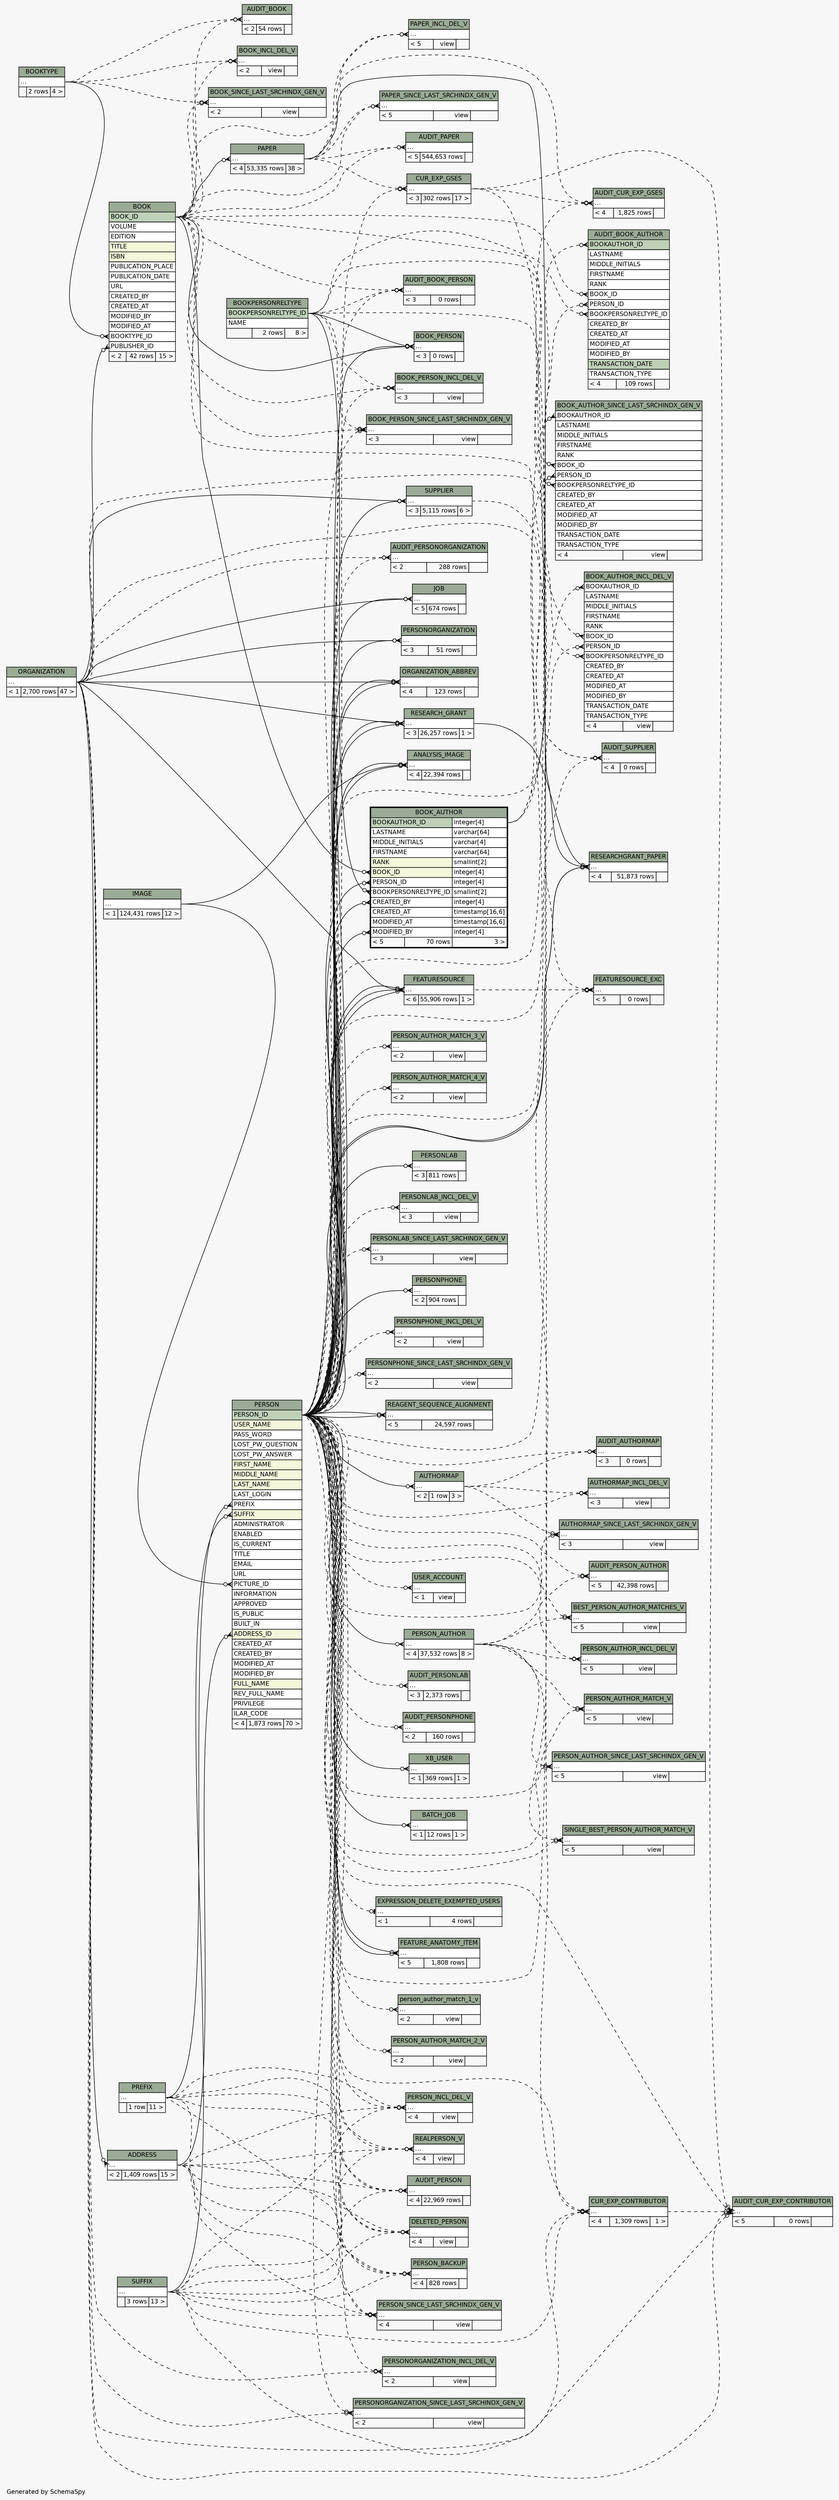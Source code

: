 // dot 2.38.0 on Windows 10 10.0
// SchemaSpy rev Unknown
digraph "impliedTwoDegreesRelationshipsDiagram" {
  graph [
    rankdir="RL"
    bgcolor="#f7f7f7"
    label="\nGenerated by SchemaSpy"
    labeljust="l"
    nodesep="0.18"
    ranksep="0.46"
    fontname="Helvetica"
    fontsize="11"
  ];
  node [
    fontname="Helvetica"
    fontsize="11"
    shape="plaintext"
  ];
  edge [
    arrowsize="0.8"
  ];
  "ADDRESS":"elipses":w -> "ORGANIZATION":"elipses":e [arrowhead=none dir=back arrowtail=crowodot];
  "ANALYSIS_IMAGE":"elipses":w -> "PERSON":"PERSON_ID":e [arrowhead=none dir=back arrowtail=crowodot];
  "ANALYSIS_IMAGE":"elipses":w -> "IMAGE":"elipses":e [arrowhead=none dir=back arrowtail=crowodot];
  "ANALYSIS_IMAGE":"elipses":w -> "PERSON":"PERSON_ID":e [arrowhead=none dir=back arrowtail=crowodot];
  "AUDIT_AUTHORMAP":"elipses":w -> "AUTHORMAP":"elipses":e [arrowhead=none dir=back arrowtail=crowodot style=dashed];
  "AUDIT_AUTHORMAP":"elipses":w -> "PERSON":"PERSON_ID":e [arrowhead=none dir=back arrowtail=crowodot style=dashed];
  "AUDIT_BOOK":"elipses":w -> "BOOK":"BOOK_ID":e [arrowhead=none dir=back arrowtail=crowodot style=dashed];
  "AUDIT_BOOK":"elipses":w -> "BOOKTYPE":"elipses":e [arrowhead=none dir=back arrowtail=crowodot style=dashed];
  "AUDIT_BOOK_AUTHOR":"BOOK_ID":w -> "BOOK":"BOOK_ID":e [arrowhead=none dir=back arrowtail=crowodot style=dashed];
  "AUDIT_BOOK_AUTHOR":"BOOKAUTHOR_ID":w -> "BOOK_AUTHOR":"BOOKAUTHOR_ID.type":e [arrowhead=none dir=back arrowtail=crowodot style=dashed];
  "AUDIT_BOOK_AUTHOR":"BOOKPERSONRELTYPE_ID":w -> "BOOKPERSONRELTYPE":"BOOKPERSONRELTYPE_ID":e [arrowhead=none dir=back arrowtail=crowodot style=dashed];
  "AUDIT_BOOK_AUTHOR":"PERSON_ID":w -> "PERSON":"PERSON_ID":e [arrowhead=none dir=back arrowtail=crowodot style=dashed];
  "AUDIT_BOOK_PERSON":"elipses":w -> "BOOK":"BOOK_ID":e [arrowhead=none dir=back arrowtail=crowodot style=dashed];
  "AUDIT_BOOK_PERSON":"elipses":w -> "BOOKPERSONRELTYPE":"BOOKPERSONRELTYPE_ID":e [arrowhead=none dir=back arrowtail=crowodot style=dashed];
  "AUDIT_BOOK_PERSON":"elipses":w -> "PERSON":"PERSON_ID":e [arrowhead=none dir=back arrowtail=crowodot style=dashed];
  "AUDIT_CUR_EXP_CONTRIBUTOR":"elipses":w -> "CUR_EXP_CONTRIBUTOR":"elipses":e [arrowhead=none dir=back arrowtail=crowodot style=dashed];
  "AUDIT_CUR_EXP_CONTRIBUTOR":"elipses":w -> "CUR_EXP_GSES":"elipses":e [arrowhead=none dir=back arrowtail=crowodot style=dashed];
  "AUDIT_CUR_EXP_CONTRIBUTOR":"elipses":w -> "ORGANIZATION":"elipses":e [arrowhead=none dir=back arrowtail=crowodot style=dashed];
  "AUDIT_CUR_EXP_CONTRIBUTOR":"elipses":w -> "PERSON":"PERSON_ID":e [arrowhead=none dir=back arrowtail=crowodot style=dashed];
  "AUDIT_CUR_EXP_CONTRIBUTOR":"elipses":w -> "SUFFIX":"elipses":e [arrowhead=none dir=back arrowtail=crowodot style=dashed];
  "AUDIT_CUR_EXP_GSES":"elipses":w -> "CUR_EXP_GSES":"elipses":e [arrowhead=none dir=back arrowtail=crowodot style=dashed];
  "AUDIT_CUR_EXP_GSES":"elipses":w -> "PAPER":"elipses":e [arrowhead=none dir=back arrowtail=crowodot style=dashed];
  "AUDIT_CUR_EXP_GSES":"elipses":w -> "PERSON":"PERSON_ID":e [arrowhead=none dir=back arrowtail=crowodot style=dashed];
  "AUDIT_PAPER":"elipses":w -> "BOOK":"BOOK_ID":e [arrowhead=none dir=back arrowtail=crowodot style=dashed];
  "AUDIT_PAPER":"elipses":w -> "PAPER":"elipses":e [arrowhead=none dir=back arrowtail=crowodot style=dashed];
  "AUDIT_PERSON":"elipses":w -> "ADDRESS":"elipses":e [arrowhead=none dir=back arrowtail=crowodot style=dashed];
  "AUDIT_PERSON":"elipses":w -> "PERSON":"PERSON_ID":e [arrowhead=none dir=back arrowtail=crowodot style=dashed];
  "AUDIT_PERSON":"elipses":w -> "PREFIX":"elipses":e [arrowhead=none dir=back arrowtail=crowodot style=dashed];
  "AUDIT_PERSON":"elipses":w -> "SUFFIX":"elipses":e [arrowhead=none dir=back arrowtail=crowodot style=dashed];
  "AUDIT_PERSON_AUTHOR":"elipses":w -> "PERSON":"PERSON_ID":e [arrowhead=none dir=back arrowtail=crowodot style=dashed];
  "AUDIT_PERSON_AUTHOR":"elipses":w -> "PERSON_AUTHOR":"elipses":e [arrowhead=none dir=back arrowtail=crowodot style=dashed];
  "AUDIT_PERSONLAB":"elipses":w -> "PERSON":"PERSON_ID":e [arrowhead=none dir=back arrowtail=crowodot style=dashed];
  "AUDIT_PERSONORGANIZATION":"elipses":w -> "ORGANIZATION":"elipses":e [arrowhead=none dir=back arrowtail=crowodot style=dashed];
  "AUDIT_PERSONORGANIZATION":"elipses":w -> "PERSON":"PERSON_ID":e [arrowhead=none dir=back arrowtail=crowodot style=dashed];
  "AUDIT_PERSONPHONE":"elipses":w -> "PERSON":"PERSON_ID":e [arrowhead=none dir=back arrowtail=crowodot style=dashed];
  "AUDIT_SUPPLIER":"elipses":w -> "ORGANIZATION":"elipses":e [arrowhead=none dir=back arrowtail=crowodot style=dashed];
  "AUDIT_SUPPLIER":"elipses":w -> "PERSON":"PERSON_ID":e [arrowhead=none dir=back arrowtail=crowodot style=dashed];
  "AUDIT_SUPPLIER":"elipses":w -> "SUPPLIER":"elipses":e [arrowhead=none dir=back arrowtail=crowodot style=dashed];
  "AUTHORMAP":"elipses":w -> "PERSON":"PERSON_ID":e [arrowhead=none dir=back arrowtail=crowodot];
  "AUTHORMAP_INCL_DEL_V":"elipses":w -> "AUTHORMAP":"elipses":e [arrowhead=none dir=back arrowtail=crowodot style=dashed];
  "AUTHORMAP_INCL_DEL_V":"elipses":w -> "PERSON":"PERSON_ID":e [arrowhead=none dir=back arrowtail=crowodot style=dashed];
  "AUTHORMAP_SINCE_LAST_SRCHINDX_GEN_V":"elipses":w -> "AUTHORMAP":"elipses":e [arrowhead=none dir=back arrowtail=crowodot style=dashed];
  "AUTHORMAP_SINCE_LAST_SRCHINDX_GEN_V":"elipses":w -> "PERSON":"PERSON_ID":e [arrowhead=none dir=back arrowtail=crowodot style=dashed];
  "BATCH_JOB":"elipses":w -> "PERSON":"PERSON_ID":e [arrowhead=none dir=back arrowtail=crowodot];
  "BEST_PERSON_AUTHOR_MATCHES_V":"elipses":w -> "PERSON":"PERSON_ID":e [arrowhead=none dir=back arrowtail=crowodot style=dashed];
  "BEST_PERSON_AUTHOR_MATCHES_V":"elipses":w -> "PERSON_AUTHOR":"elipses":e [arrowhead=none dir=back arrowtail=crowodot style=dashed];
  "BOOK":"BOOKTYPE_ID":w -> "BOOKTYPE":"elipses":e [arrowhead=none dir=back arrowtail=crowodot];
  "BOOK":"PUBLISHER_ID":w -> "ORGANIZATION":"elipses":e [arrowhead=none dir=back arrowtail=crowodot];
  "BOOK_AUTHOR":"BOOK_ID":w -> "BOOK":"BOOK_ID":e [arrowhead=none dir=back arrowtail=crowodot];
  "BOOK_AUTHOR":"BOOKPERSONRELTYPE_ID":w -> "BOOKPERSONRELTYPE":"BOOKPERSONRELTYPE_ID":e [arrowhead=none dir=back arrowtail=crowodot];
  "BOOK_AUTHOR":"CREATED_BY":w -> "PERSON":"PERSON_ID":e [arrowhead=none dir=back arrowtail=crowodot];
  "BOOK_AUTHOR":"MODIFIED_BY":w -> "PERSON":"PERSON_ID":e [arrowhead=none dir=back arrowtail=crowodot];
  "BOOK_AUTHOR":"PERSON_ID":w -> "PERSON":"PERSON_ID":e [arrowhead=none dir=back arrowtail=crowodot];
  "BOOK_AUTHOR_INCL_DEL_V":"BOOK_ID":w -> "BOOK":"BOOK_ID":e [arrowhead=none dir=back arrowtail=crowodot style=dashed];
  "BOOK_AUTHOR_INCL_DEL_V":"BOOKAUTHOR_ID":w -> "BOOK_AUTHOR":"BOOKAUTHOR_ID.type":e [arrowhead=none dir=back arrowtail=crowodot style=dashed];
  "BOOK_AUTHOR_INCL_DEL_V":"BOOKPERSONRELTYPE_ID":w -> "BOOKPERSONRELTYPE":"BOOKPERSONRELTYPE_ID":e [arrowhead=none dir=back arrowtail=crowodot style=dashed];
  "BOOK_AUTHOR_INCL_DEL_V":"PERSON_ID":w -> "PERSON":"PERSON_ID":e [arrowhead=none dir=back arrowtail=crowodot style=dashed];
  "BOOK_AUTHOR_SINCE_LAST_SRCHINDX_GEN_V":"BOOK_ID":w -> "BOOK":"BOOK_ID":e [arrowhead=none dir=back arrowtail=crowodot style=dashed];
  "BOOK_AUTHOR_SINCE_LAST_SRCHINDX_GEN_V":"BOOKAUTHOR_ID":w -> "BOOK_AUTHOR":"BOOKAUTHOR_ID.type":e [arrowhead=none dir=back arrowtail=crowodot style=dashed];
  "BOOK_AUTHOR_SINCE_LAST_SRCHINDX_GEN_V":"BOOKPERSONRELTYPE_ID":w -> "BOOKPERSONRELTYPE":"BOOKPERSONRELTYPE_ID":e [arrowhead=none dir=back arrowtail=crowodot style=dashed];
  "BOOK_AUTHOR_SINCE_LAST_SRCHINDX_GEN_V":"PERSON_ID":w -> "PERSON":"PERSON_ID":e [arrowhead=none dir=back arrowtail=crowodot style=dashed];
  "BOOK_INCL_DEL_V":"elipses":w -> "BOOK":"BOOK_ID":e [arrowhead=none dir=back arrowtail=crowodot style=dashed];
  "BOOK_INCL_DEL_V":"elipses":w -> "BOOKTYPE":"elipses":e [arrowhead=none dir=back arrowtail=crowodot style=dashed];
  "BOOK_PERSON":"elipses":w -> "BOOK":"BOOK_ID":e [arrowhead=none dir=back arrowtail=crowodot];
  "BOOK_PERSON":"elipses":w -> "BOOKPERSONRELTYPE":"BOOKPERSONRELTYPE_ID":e [arrowhead=none dir=back arrowtail=crowodot];
  "BOOK_PERSON":"elipses":w -> "PERSON":"PERSON_ID":e [arrowhead=none dir=back arrowtail=crowodot];
  "BOOK_PERSON_INCL_DEL_V":"elipses":w -> "BOOK":"BOOK_ID":e [arrowhead=none dir=back arrowtail=crowodot style=dashed];
  "BOOK_PERSON_INCL_DEL_V":"elipses":w -> "BOOKPERSONRELTYPE":"BOOKPERSONRELTYPE_ID":e [arrowhead=none dir=back arrowtail=crowodot style=dashed];
  "BOOK_PERSON_INCL_DEL_V":"elipses":w -> "PERSON":"PERSON_ID":e [arrowhead=none dir=back arrowtail=crowodot style=dashed];
  "BOOK_PERSON_SINCE_LAST_SRCHINDX_GEN_V":"elipses":w -> "BOOK":"BOOK_ID":e [arrowhead=none dir=back arrowtail=crowodot style=dashed];
  "BOOK_PERSON_SINCE_LAST_SRCHINDX_GEN_V":"elipses":w -> "BOOKPERSONRELTYPE":"BOOKPERSONRELTYPE_ID":e [arrowhead=none dir=back arrowtail=crowodot style=dashed];
  "BOOK_PERSON_SINCE_LAST_SRCHINDX_GEN_V":"elipses":w -> "PERSON":"PERSON_ID":e [arrowhead=none dir=back arrowtail=crowodot style=dashed];
  "BOOK_SINCE_LAST_SRCHINDX_GEN_V":"elipses":w -> "BOOK":"BOOK_ID":e [arrowhead=none dir=back arrowtail=crowodot style=dashed];
  "BOOK_SINCE_LAST_SRCHINDX_GEN_V":"elipses":w -> "BOOKTYPE":"elipses":e [arrowhead=none dir=back arrowtail=crowodot style=dashed];
  "CUR_EXP_CONTRIBUTOR":"elipses":w -> "CUR_EXP_GSES":"elipses":e [arrowhead=none dir=back arrowtail=crowodot style=dashed];
  "CUR_EXP_CONTRIBUTOR":"elipses":w -> "ORGANIZATION":"elipses":e [arrowhead=none dir=back arrowtail=crowodot style=dashed];
  "CUR_EXP_CONTRIBUTOR":"elipses":w -> "PERSON":"PERSON_ID":e [arrowhead=none dir=back arrowtail=crowodot style=dashed];
  "CUR_EXP_CONTRIBUTOR":"elipses":w -> "SUFFIX":"elipses":e [arrowhead=none dir=back arrowtail=crowodot style=dashed];
  "CUR_EXP_GSES":"elipses":w -> "PAPER":"elipses":e [arrowhead=none dir=back arrowtail=crowodot style=dashed];
  "CUR_EXP_GSES":"elipses":w -> "PERSON":"PERSON_ID":e [arrowhead=none dir=back arrowtail=crowodot style=dashed];
  "DELETED_PERSON":"elipses":w -> "ADDRESS":"elipses":e [arrowhead=none dir=back arrowtail=crowodot style=dashed];
  "DELETED_PERSON":"elipses":w -> "PERSON":"PERSON_ID":e [arrowhead=none dir=back arrowtail=crowodot style=dashed];
  "DELETED_PERSON":"elipses":w -> "PREFIX":"elipses":e [arrowhead=none dir=back arrowtail=crowodot style=dashed];
  "DELETED_PERSON":"elipses":w -> "SUFFIX":"elipses":e [arrowhead=none dir=back arrowtail=crowodot style=dashed];
  "EXPRESSION_DELETE_EXEMPTED_USERS":"elipses":w -> "PERSON":"PERSON_ID":e [arrowhead=none dir=back arrowtail=teeodot style=dashed];
  "FEATURE_ANATOMY_ITEM":"elipses":w -> "PERSON":"PERSON_ID":e [arrowhead=none dir=back arrowtail=crowodot];
  "FEATURE_ANATOMY_ITEM":"elipses":w -> "PERSON":"PERSON_ID":e [arrowhead=none dir=back arrowtail=crowodot];
  "FEATURESOURCE":"elipses":w -> "PERSON":"PERSON_ID":e [arrowhead=none dir=back arrowtail=crowodot];
  "FEATURESOURCE":"elipses":w -> "PERSON":"PERSON_ID":e [arrowhead=none dir=back arrowtail=crowodot];
  "FEATURESOURCE":"elipses":w -> "ORGANIZATION":"elipses":e [arrowhead=none dir=back arrowtail=crowodot];
  "FEATURESOURCE":"elipses":w -> "PERSON":"PERSON_ID":e [arrowhead=none dir=back arrowtail=crowodot];
  "FEATURESOURCE_EXC":"elipses":w -> "FEATURESOURCE":"elipses":e [arrowhead=none dir=back arrowtail=crowodot style=dashed];
  "FEATURESOURCE_EXC":"elipses":w -> "ORGANIZATION":"elipses":e [arrowhead=none dir=back arrowtail=crowodot style=dashed];
  "FEATURESOURCE_EXC":"elipses":w -> "PERSON":"PERSON_ID":e [arrowhead=none dir=back arrowtail=crowodot style=dashed];
  "JOB":"elipses":w -> "PERSON":"PERSON_ID":e [arrowhead=none dir=back arrowtail=crowodot];
  "JOB":"elipses":w -> "ORGANIZATION":"elipses":e [arrowhead=none dir=back arrowtail=crowodot];
  "ORGANIZATION_ABBREV":"elipses":w -> "PERSON":"PERSON_ID":e [arrowhead=none dir=back arrowtail=crowodot];
  "ORGANIZATION_ABBREV":"elipses":w -> "PERSON":"PERSON_ID":e [arrowhead=none dir=back arrowtail=crowodot];
  "ORGANIZATION_ABBREV":"elipses":w -> "ORGANIZATION":"elipses":e [arrowhead=none dir=back arrowtail=crowodot];
  "PAPER":"elipses":w -> "BOOK":"BOOK_ID":e [arrowhead=none dir=back arrowtail=crowodot];
  "PAPER_INCL_DEL_V":"elipses":w -> "BOOK":"BOOK_ID":e [arrowhead=none dir=back arrowtail=crowodot style=dashed];
  "PAPER_INCL_DEL_V":"elipses":w -> "PAPER":"elipses":e [arrowhead=none dir=back arrowtail=crowodot style=dashed];
  "PAPER_SINCE_LAST_SRCHINDX_GEN_V":"elipses":w -> "BOOK":"BOOK_ID":e [arrowhead=none dir=back arrowtail=crowodot style=dashed];
  "PAPER_SINCE_LAST_SRCHINDX_GEN_V":"elipses":w -> "PAPER":"elipses":e [arrowhead=none dir=back arrowtail=crowodot style=dashed];
  "PERSON":"ADDRESS_ID":w -> "ADDRESS":"elipses":e [arrowhead=none dir=back arrowtail=crowodot];
  "PERSON":"PICTURE_ID":w -> "IMAGE":"elipses":e [arrowhead=none dir=back arrowtail=crowodot];
  "PERSON":"PREFIX":w -> "PREFIX":"elipses":e [arrowhead=none dir=back arrowtail=crowodot];
  "PERSON":"SUFFIX":w -> "SUFFIX":"elipses":e [arrowhead=none dir=back arrowtail=crowodot];
  "PERSON_AUTHOR":"elipses":w -> "PERSON":"PERSON_ID":e [arrowhead=none dir=back arrowtail=crowodot];
  "PERSON_AUTHOR_INCL_DEL_V":"elipses":w -> "PERSON":"PERSON_ID":e [arrowhead=none dir=back arrowtail=crowodot style=dashed];
  "PERSON_AUTHOR_INCL_DEL_V":"elipses":w -> "PERSON_AUTHOR":"elipses":e [arrowhead=none dir=back arrowtail=crowodot style=dashed];
  "person_author_match_1_v":"elipses":w -> "PERSON":"PERSON_ID":e [arrowhead=none dir=back arrowtail=crowodot style=dashed];
  "PERSON_AUTHOR_MATCH_2_V":"elipses":w -> "PERSON":"PERSON_ID":e [arrowhead=none dir=back arrowtail=crowodot style=dashed];
  "PERSON_AUTHOR_MATCH_3_V":"elipses":w -> "PERSON":"PERSON_ID":e [arrowhead=none dir=back arrowtail=crowodot style=dashed];
  "PERSON_AUTHOR_MATCH_4_V":"elipses":w -> "PERSON":"PERSON_ID":e [arrowhead=none dir=back arrowtail=crowodot style=dashed];
  "PERSON_AUTHOR_MATCH_V":"elipses":w -> "PERSON":"PERSON_ID":e [arrowhead=none dir=back arrowtail=crowodot style=dashed];
  "PERSON_AUTHOR_MATCH_V":"elipses":w -> "PERSON_AUTHOR":"elipses":e [arrowhead=none dir=back arrowtail=crowodot style=dashed];
  "PERSON_AUTHOR_SINCE_LAST_SRCHINDX_GEN_V":"elipses":w -> "PERSON":"PERSON_ID":e [arrowhead=none dir=back arrowtail=crowodot style=dashed];
  "PERSON_AUTHOR_SINCE_LAST_SRCHINDX_GEN_V":"elipses":w -> "PERSON_AUTHOR":"elipses":e [arrowhead=none dir=back arrowtail=crowodot style=dashed];
  "PERSON_BACKUP":"elipses":w -> "ADDRESS":"elipses":e [arrowhead=none dir=back arrowtail=crowodot style=dashed];
  "PERSON_BACKUP":"elipses":w -> "PERSON":"PERSON_ID":e [arrowhead=none dir=back arrowtail=crowodot style=dashed];
  "PERSON_BACKUP":"elipses":w -> "PREFIX":"elipses":e [arrowhead=none dir=back arrowtail=crowodot style=dashed];
  "PERSON_BACKUP":"elipses":w -> "SUFFIX":"elipses":e [arrowhead=none dir=back arrowtail=crowodot style=dashed];
  "PERSON_INCL_DEL_V":"elipses":w -> "ADDRESS":"elipses":e [arrowhead=none dir=back arrowtail=crowodot style=dashed];
  "PERSON_INCL_DEL_V":"elipses":w -> "PERSON":"PERSON_ID":e [arrowhead=none dir=back arrowtail=crowodot style=dashed];
  "PERSON_INCL_DEL_V":"elipses":w -> "PREFIX":"elipses":e [arrowhead=none dir=back arrowtail=crowodot style=dashed];
  "PERSON_INCL_DEL_V":"elipses":w -> "SUFFIX":"elipses":e [arrowhead=none dir=back arrowtail=crowodot style=dashed];
  "PERSON_SINCE_LAST_SRCHINDX_GEN_V":"elipses":w -> "ADDRESS":"elipses":e [arrowhead=none dir=back arrowtail=crowodot style=dashed];
  "PERSON_SINCE_LAST_SRCHINDX_GEN_V":"elipses":w -> "PERSON":"PERSON_ID":e [arrowhead=none dir=back arrowtail=crowodot style=dashed];
  "PERSON_SINCE_LAST_SRCHINDX_GEN_V":"elipses":w -> "PREFIX":"elipses":e [arrowhead=none dir=back arrowtail=crowodot style=dashed];
  "PERSON_SINCE_LAST_SRCHINDX_GEN_V":"elipses":w -> "SUFFIX":"elipses":e [arrowhead=none dir=back arrowtail=crowodot style=dashed];
  "PERSONLAB":"elipses":w -> "PERSON":"PERSON_ID":e [arrowhead=none dir=back arrowtail=crowodot];
  "PERSONLAB_INCL_DEL_V":"elipses":w -> "PERSON":"PERSON_ID":e [arrowhead=none dir=back arrowtail=crowodot style=dashed];
  "PERSONLAB_SINCE_LAST_SRCHINDX_GEN_V":"elipses":w -> "PERSON":"PERSON_ID":e [arrowhead=none dir=back arrowtail=crowodot style=dashed];
  "PERSONORGANIZATION":"elipses":w -> "ORGANIZATION":"elipses":e [arrowhead=none dir=back arrowtail=crowodot];
  "PERSONORGANIZATION":"elipses":w -> "PERSON":"PERSON_ID":e [arrowhead=none dir=back arrowtail=crowodot];
  "PERSONORGANIZATION_INCL_DEL_V":"elipses":w -> "ORGANIZATION":"elipses":e [arrowhead=none dir=back arrowtail=crowodot style=dashed];
  "PERSONORGANIZATION_INCL_DEL_V":"elipses":w -> "PERSON":"PERSON_ID":e [arrowhead=none dir=back arrowtail=crowodot style=dashed];
  "PERSONORGANIZATION_SINCE_LAST_SRCHINDX_GEN_V":"elipses":w -> "ORGANIZATION":"elipses":e [arrowhead=none dir=back arrowtail=crowodot style=dashed];
  "PERSONORGANIZATION_SINCE_LAST_SRCHINDX_GEN_V":"elipses":w -> "PERSON":"PERSON_ID":e [arrowhead=none dir=back arrowtail=crowodot style=dashed];
  "PERSONPHONE":"elipses":w -> "PERSON":"PERSON_ID":e [arrowhead=none dir=back arrowtail=crowodot];
  "PERSONPHONE_INCL_DEL_V":"elipses":w -> "PERSON":"PERSON_ID":e [arrowhead=none dir=back arrowtail=crowodot style=dashed];
  "PERSONPHONE_SINCE_LAST_SRCHINDX_GEN_V":"elipses":w -> "PERSON":"PERSON_ID":e [arrowhead=none dir=back arrowtail=crowodot style=dashed];
  "REAGENT_SEQUENCE_ALIGNMENT":"elipses":w -> "PERSON":"PERSON_ID":e [arrowhead=none dir=back arrowtail=crowodot];
  "REAGENT_SEQUENCE_ALIGNMENT":"elipses":w -> "PERSON":"PERSON_ID":e [arrowhead=none dir=back arrowtail=crowodot];
  "REALPERSON_V":"elipses":w -> "ADDRESS":"elipses":e [arrowhead=none dir=back arrowtail=crowodot style=dashed];
  "REALPERSON_V":"elipses":w -> "PERSON":"PERSON_ID":e [arrowhead=none dir=back arrowtail=crowodot style=dashed];
  "REALPERSON_V":"elipses":w -> "PREFIX":"elipses":e [arrowhead=none dir=back arrowtail=crowodot style=dashed];
  "REALPERSON_V":"elipses":w -> "SUFFIX":"elipses":e [arrowhead=none dir=back arrowtail=crowodot style=dashed];
  "RESEARCH_GRANT":"elipses":w -> "PERSON":"PERSON_ID":e [arrowhead=none dir=back arrowtail=crowodot];
  "RESEARCH_GRANT":"elipses":w -> "PERSON":"PERSON_ID":e [arrowhead=none dir=back arrowtail=crowodot];
  "RESEARCH_GRANT":"elipses":w -> "ORGANIZATION":"elipses":e [arrowhead=none dir=back arrowtail=crowodot];
  "RESEARCHGRANT_PAPER":"elipses":w -> "PERSON":"PERSON_ID":e [arrowhead=none dir=back arrowtail=crowodot];
  "RESEARCHGRANT_PAPER":"elipses":w -> "PERSON":"PERSON_ID":e [arrowhead=none dir=back arrowtail=crowodot];
  "RESEARCHGRANT_PAPER":"elipses":w -> "PAPER":"elipses":e [arrowhead=none dir=back arrowtail=crowodot];
  "RESEARCHGRANT_PAPER":"elipses":w -> "RESEARCH_GRANT":"elipses":e [arrowhead=none dir=back arrowtail=crowodot];
  "SINGLE_BEST_PERSON_AUTHOR_MATCH_V":"elipses":w -> "PERSON":"PERSON_ID":e [arrowhead=none dir=back arrowtail=crowodot style=dashed];
  "SINGLE_BEST_PERSON_AUTHOR_MATCH_V":"elipses":w -> "PERSON_AUTHOR":"elipses":e [arrowhead=none dir=back arrowtail=crowodot style=dashed];
  "SUPPLIER":"elipses":w -> "ORGANIZATION":"elipses":e [arrowhead=none dir=back arrowtail=crowodot];
  "SUPPLIER":"elipses":w -> "PERSON":"PERSON_ID":e [arrowhead=none dir=back arrowtail=crowodot];
  "USER_ACCOUNT":"elipses":w -> "PERSON":"PERSON_ID":e [arrowhead=none dir=back arrowtail=crowodot style=dashed];
  "XB_USER":"elipses":w -> "PERSON":"PERSON_ID":e [arrowhead=none dir=back arrowtail=crowodot];
  "ADDRESS" [
    label=<
    <TABLE BORDER="0" CELLBORDER="1" CELLSPACING="0" BGCOLOR="#ffffff">
      <TR><TD COLSPAN="3" BGCOLOR="#9bab96" ALIGN="CENTER">ADDRESS</TD></TR>
      <TR><TD PORT="elipses" COLSPAN="3" ALIGN="LEFT">...</TD></TR>
      <TR><TD ALIGN="LEFT" BGCOLOR="#f7f7f7">&lt; 2</TD><TD ALIGN="RIGHT" BGCOLOR="#f7f7f7">1,409 rows</TD><TD ALIGN="RIGHT" BGCOLOR="#f7f7f7">15 &gt;</TD></TR>
    </TABLE>>
    URL="ADDRESS.html"
    tooltip="ADDRESS"
  ];
  "ANALYSIS_IMAGE" [
    label=<
    <TABLE BORDER="0" CELLBORDER="1" CELLSPACING="0" BGCOLOR="#ffffff">
      <TR><TD COLSPAN="3" BGCOLOR="#9bab96" ALIGN="CENTER">ANALYSIS_IMAGE</TD></TR>
      <TR><TD PORT="elipses" COLSPAN="3" ALIGN="LEFT">...</TD></TR>
      <TR><TD ALIGN="LEFT" BGCOLOR="#f7f7f7">&lt; 4</TD><TD ALIGN="RIGHT" BGCOLOR="#f7f7f7">22,394 rows</TD><TD ALIGN="RIGHT" BGCOLOR="#f7f7f7">  </TD></TR>
    </TABLE>>
    URL="ANALYSIS_IMAGE.html"
    tooltip="ANALYSIS_IMAGE"
  ];
  "AUDIT_AUTHORMAP" [
    label=<
    <TABLE BORDER="0" CELLBORDER="1" CELLSPACING="0" BGCOLOR="#ffffff">
      <TR><TD COLSPAN="3" BGCOLOR="#9bab96" ALIGN="CENTER">AUDIT_AUTHORMAP</TD></TR>
      <TR><TD PORT="elipses" COLSPAN="3" ALIGN="LEFT">...</TD></TR>
      <TR><TD ALIGN="LEFT" BGCOLOR="#f7f7f7">&lt; 3</TD><TD ALIGN="RIGHT" BGCOLOR="#f7f7f7">0 rows</TD><TD ALIGN="RIGHT" BGCOLOR="#f7f7f7">  </TD></TR>
    </TABLE>>
    URL="AUDIT_AUTHORMAP.html"
    tooltip="AUDIT_AUTHORMAP"
  ];
  "AUDIT_BOOK" [
    label=<
    <TABLE BORDER="0" CELLBORDER="1" CELLSPACING="0" BGCOLOR="#ffffff">
      <TR><TD COLSPAN="3" BGCOLOR="#9bab96" ALIGN="CENTER">AUDIT_BOOK</TD></TR>
      <TR><TD PORT="elipses" COLSPAN="3" ALIGN="LEFT">...</TD></TR>
      <TR><TD ALIGN="LEFT" BGCOLOR="#f7f7f7">&lt; 2</TD><TD ALIGN="RIGHT" BGCOLOR="#f7f7f7">54 rows</TD><TD ALIGN="RIGHT" BGCOLOR="#f7f7f7">  </TD></TR>
    </TABLE>>
    URL="AUDIT_BOOK.html"
    tooltip="AUDIT_BOOK"
  ];
  "AUDIT_BOOK_AUTHOR" [
    label=<
    <TABLE BORDER="0" CELLBORDER="1" CELLSPACING="0" BGCOLOR="#ffffff">
      <TR><TD COLSPAN="3" BGCOLOR="#9bab96" ALIGN="CENTER">AUDIT_BOOK_AUTHOR</TD></TR>
      <TR><TD PORT="BOOKAUTHOR_ID" COLSPAN="3" BGCOLOR="#bed1b8" ALIGN="LEFT">BOOKAUTHOR_ID</TD></TR>
      <TR><TD PORT="LASTNAME" COLSPAN="3" ALIGN="LEFT">LASTNAME</TD></TR>
      <TR><TD PORT="MIDDLE_INITIALS" COLSPAN="3" ALIGN="LEFT">MIDDLE_INITIALS</TD></TR>
      <TR><TD PORT="FIRSTNAME" COLSPAN="3" ALIGN="LEFT">FIRSTNAME</TD></TR>
      <TR><TD PORT="RANK" COLSPAN="3" ALIGN="LEFT">RANK</TD></TR>
      <TR><TD PORT="BOOK_ID" COLSPAN="3" ALIGN="LEFT">BOOK_ID</TD></TR>
      <TR><TD PORT="PERSON_ID" COLSPAN="3" ALIGN="LEFT">PERSON_ID</TD></TR>
      <TR><TD PORT="BOOKPERSONRELTYPE_ID" COLSPAN="3" ALIGN="LEFT">BOOKPERSONRELTYPE_ID</TD></TR>
      <TR><TD PORT="CREATED_BY" COLSPAN="3" ALIGN="LEFT">CREATED_BY</TD></TR>
      <TR><TD PORT="CREATED_AT" COLSPAN="3" ALIGN="LEFT">CREATED_AT</TD></TR>
      <TR><TD PORT="MODIFIED_AT" COLSPAN="3" ALIGN="LEFT">MODIFIED_AT</TD></TR>
      <TR><TD PORT="MODIFIED_BY" COLSPAN="3" ALIGN="LEFT">MODIFIED_BY</TD></TR>
      <TR><TD PORT="TRANSACTION_DATE" COLSPAN="3" BGCOLOR="#bed1b8" ALIGN="LEFT">TRANSACTION_DATE</TD></TR>
      <TR><TD PORT="TRANSACTION_TYPE" COLSPAN="3" ALIGN="LEFT">TRANSACTION_TYPE</TD></TR>
      <TR><TD ALIGN="LEFT" BGCOLOR="#f7f7f7">&lt; 4</TD><TD ALIGN="RIGHT" BGCOLOR="#f7f7f7">109 rows</TD><TD ALIGN="RIGHT" BGCOLOR="#f7f7f7">  </TD></TR>
    </TABLE>>
    URL="AUDIT_BOOK_AUTHOR.html"
    tooltip="AUDIT_BOOK_AUTHOR"
  ];
  "AUDIT_BOOK_PERSON" [
    label=<
    <TABLE BORDER="0" CELLBORDER="1" CELLSPACING="0" BGCOLOR="#ffffff">
      <TR><TD COLSPAN="3" BGCOLOR="#9bab96" ALIGN="CENTER">AUDIT_BOOK_PERSON</TD></TR>
      <TR><TD PORT="elipses" COLSPAN="3" ALIGN="LEFT">...</TD></TR>
      <TR><TD ALIGN="LEFT" BGCOLOR="#f7f7f7">&lt; 3</TD><TD ALIGN="RIGHT" BGCOLOR="#f7f7f7">0 rows</TD><TD ALIGN="RIGHT" BGCOLOR="#f7f7f7">  </TD></TR>
    </TABLE>>
    URL="AUDIT_BOOK_PERSON.html"
    tooltip="AUDIT_BOOK_PERSON"
  ];
  "AUDIT_CUR_EXP_CONTRIBUTOR" [
    label=<
    <TABLE BORDER="0" CELLBORDER="1" CELLSPACING="0" BGCOLOR="#ffffff">
      <TR><TD COLSPAN="3" BGCOLOR="#9bab96" ALIGN="CENTER">AUDIT_CUR_EXP_CONTRIBUTOR</TD></TR>
      <TR><TD PORT="elipses" COLSPAN="3" ALIGN="LEFT">...</TD></TR>
      <TR><TD ALIGN="LEFT" BGCOLOR="#f7f7f7">&lt; 5</TD><TD ALIGN="RIGHT" BGCOLOR="#f7f7f7">0 rows</TD><TD ALIGN="RIGHT" BGCOLOR="#f7f7f7">  </TD></TR>
    </TABLE>>
    URL="AUDIT_CUR_EXP_CONTRIBUTOR.html"
    tooltip="AUDIT_CUR_EXP_CONTRIBUTOR"
  ];
  "AUDIT_CUR_EXP_GSES" [
    label=<
    <TABLE BORDER="0" CELLBORDER="1" CELLSPACING="0" BGCOLOR="#ffffff">
      <TR><TD COLSPAN="3" BGCOLOR="#9bab96" ALIGN="CENTER">AUDIT_CUR_EXP_GSES</TD></TR>
      <TR><TD PORT="elipses" COLSPAN="3" ALIGN="LEFT">...</TD></TR>
      <TR><TD ALIGN="LEFT" BGCOLOR="#f7f7f7">&lt; 4</TD><TD ALIGN="RIGHT" BGCOLOR="#f7f7f7">1,825 rows</TD><TD ALIGN="RIGHT" BGCOLOR="#f7f7f7">  </TD></TR>
    </TABLE>>
    URL="AUDIT_CUR_EXP_GSES.html"
    tooltip="AUDIT_CUR_EXP_GSES"
  ];
  "AUDIT_PAPER" [
    label=<
    <TABLE BORDER="0" CELLBORDER="1" CELLSPACING="0" BGCOLOR="#ffffff">
      <TR><TD COLSPAN="3" BGCOLOR="#9bab96" ALIGN="CENTER">AUDIT_PAPER</TD></TR>
      <TR><TD PORT="elipses" COLSPAN="3" ALIGN="LEFT">...</TD></TR>
      <TR><TD ALIGN="LEFT" BGCOLOR="#f7f7f7">&lt; 5</TD><TD ALIGN="RIGHT" BGCOLOR="#f7f7f7">544,653 rows</TD><TD ALIGN="RIGHT" BGCOLOR="#f7f7f7">  </TD></TR>
    </TABLE>>
    URL="AUDIT_PAPER.html"
    tooltip="AUDIT_PAPER"
  ];
  "AUDIT_PERSON" [
    label=<
    <TABLE BORDER="0" CELLBORDER="1" CELLSPACING="0" BGCOLOR="#ffffff">
      <TR><TD COLSPAN="3" BGCOLOR="#9bab96" ALIGN="CENTER">AUDIT_PERSON</TD></TR>
      <TR><TD PORT="elipses" COLSPAN="3" ALIGN="LEFT">...</TD></TR>
      <TR><TD ALIGN="LEFT" BGCOLOR="#f7f7f7">&lt; 4</TD><TD ALIGN="RIGHT" BGCOLOR="#f7f7f7">22,969 rows</TD><TD ALIGN="RIGHT" BGCOLOR="#f7f7f7">  </TD></TR>
    </TABLE>>
    URL="AUDIT_PERSON.html"
    tooltip="AUDIT_PERSON"
  ];
  "AUDIT_PERSON_AUTHOR" [
    label=<
    <TABLE BORDER="0" CELLBORDER="1" CELLSPACING="0" BGCOLOR="#ffffff">
      <TR><TD COLSPAN="3" BGCOLOR="#9bab96" ALIGN="CENTER">AUDIT_PERSON_AUTHOR</TD></TR>
      <TR><TD PORT="elipses" COLSPAN="3" ALIGN="LEFT">...</TD></TR>
      <TR><TD ALIGN="LEFT" BGCOLOR="#f7f7f7">&lt; 5</TD><TD ALIGN="RIGHT" BGCOLOR="#f7f7f7">42,398 rows</TD><TD ALIGN="RIGHT" BGCOLOR="#f7f7f7">  </TD></TR>
    </TABLE>>
    URL="AUDIT_PERSON_AUTHOR.html"
    tooltip="AUDIT_PERSON_AUTHOR"
  ];
  "AUDIT_PERSONLAB" [
    label=<
    <TABLE BORDER="0" CELLBORDER="1" CELLSPACING="0" BGCOLOR="#ffffff">
      <TR><TD COLSPAN="3" BGCOLOR="#9bab96" ALIGN="CENTER">AUDIT_PERSONLAB</TD></TR>
      <TR><TD PORT="elipses" COLSPAN="3" ALIGN="LEFT">...</TD></TR>
      <TR><TD ALIGN="LEFT" BGCOLOR="#f7f7f7">&lt; 3</TD><TD ALIGN="RIGHT" BGCOLOR="#f7f7f7">2,373 rows</TD><TD ALIGN="RIGHT" BGCOLOR="#f7f7f7">  </TD></TR>
    </TABLE>>
    URL="AUDIT_PERSONLAB.html"
    tooltip="AUDIT_PERSONLAB"
  ];
  "AUDIT_PERSONORGANIZATION" [
    label=<
    <TABLE BORDER="0" CELLBORDER="1" CELLSPACING="0" BGCOLOR="#ffffff">
      <TR><TD COLSPAN="3" BGCOLOR="#9bab96" ALIGN="CENTER">AUDIT_PERSONORGANIZATION</TD></TR>
      <TR><TD PORT="elipses" COLSPAN="3" ALIGN="LEFT">...</TD></TR>
      <TR><TD ALIGN="LEFT" BGCOLOR="#f7f7f7">&lt; 2</TD><TD ALIGN="RIGHT" BGCOLOR="#f7f7f7">288 rows</TD><TD ALIGN="RIGHT" BGCOLOR="#f7f7f7">  </TD></TR>
    </TABLE>>
    URL="AUDIT_PERSONORGANIZATION.html"
    tooltip="AUDIT_PERSONORGANIZATION"
  ];
  "AUDIT_PERSONPHONE" [
    label=<
    <TABLE BORDER="0" CELLBORDER="1" CELLSPACING="0" BGCOLOR="#ffffff">
      <TR><TD COLSPAN="3" BGCOLOR="#9bab96" ALIGN="CENTER">AUDIT_PERSONPHONE</TD></TR>
      <TR><TD PORT="elipses" COLSPAN="3" ALIGN="LEFT">...</TD></TR>
      <TR><TD ALIGN="LEFT" BGCOLOR="#f7f7f7">&lt; 2</TD><TD ALIGN="RIGHT" BGCOLOR="#f7f7f7">160 rows</TD><TD ALIGN="RIGHT" BGCOLOR="#f7f7f7">  </TD></TR>
    </TABLE>>
    URL="AUDIT_PERSONPHONE.html"
    tooltip="AUDIT_PERSONPHONE"
  ];
  "AUDIT_SUPPLIER" [
    label=<
    <TABLE BORDER="0" CELLBORDER="1" CELLSPACING="0" BGCOLOR="#ffffff">
      <TR><TD COLSPAN="3" BGCOLOR="#9bab96" ALIGN="CENTER">AUDIT_SUPPLIER</TD></TR>
      <TR><TD PORT="elipses" COLSPAN="3" ALIGN="LEFT">...</TD></TR>
      <TR><TD ALIGN="LEFT" BGCOLOR="#f7f7f7">&lt; 4</TD><TD ALIGN="RIGHT" BGCOLOR="#f7f7f7">0 rows</TD><TD ALIGN="RIGHT" BGCOLOR="#f7f7f7">  </TD></TR>
    </TABLE>>
    URL="AUDIT_SUPPLIER.html"
    tooltip="AUDIT_SUPPLIER"
  ];
  "AUTHORMAP" [
    label=<
    <TABLE BORDER="0" CELLBORDER="1" CELLSPACING="0" BGCOLOR="#ffffff">
      <TR><TD COLSPAN="3" BGCOLOR="#9bab96" ALIGN="CENTER">AUTHORMAP</TD></TR>
      <TR><TD PORT="elipses" COLSPAN="3" ALIGN="LEFT">...</TD></TR>
      <TR><TD ALIGN="LEFT" BGCOLOR="#f7f7f7">&lt; 2</TD><TD ALIGN="RIGHT" BGCOLOR="#f7f7f7">1 row</TD><TD ALIGN="RIGHT" BGCOLOR="#f7f7f7">3 &gt;</TD></TR>
    </TABLE>>
    URL="AUTHORMAP.html"
    tooltip="AUTHORMAP"
  ];
  "AUTHORMAP_INCL_DEL_V" [
    label=<
    <TABLE BORDER="0" CELLBORDER="1" CELLSPACING="0" BGCOLOR="#ffffff">
      <TR><TD COLSPAN="3" BGCOLOR="#9bab96" ALIGN="CENTER">AUTHORMAP_INCL_DEL_V</TD></TR>
      <TR><TD PORT="elipses" COLSPAN="3" ALIGN="LEFT">...</TD></TR>
      <TR><TD ALIGN="LEFT" BGCOLOR="#f7f7f7">&lt; 3</TD><TD ALIGN="RIGHT" BGCOLOR="#f7f7f7">view</TD><TD ALIGN="RIGHT" BGCOLOR="#f7f7f7">  </TD></TR>
    </TABLE>>
    URL="AUTHORMAP_INCL_DEL_V.html"
    tooltip="AUTHORMAP_INCL_DEL_V"
  ];
  "AUTHORMAP_SINCE_LAST_SRCHINDX_GEN_V" [
    label=<
    <TABLE BORDER="0" CELLBORDER="1" CELLSPACING="0" BGCOLOR="#ffffff">
      <TR><TD COLSPAN="3" BGCOLOR="#9bab96" ALIGN="CENTER">AUTHORMAP_SINCE_LAST_SRCHINDX_GEN_V</TD></TR>
      <TR><TD PORT="elipses" COLSPAN="3" ALIGN="LEFT">...</TD></TR>
      <TR><TD ALIGN="LEFT" BGCOLOR="#f7f7f7">&lt; 3</TD><TD ALIGN="RIGHT" BGCOLOR="#f7f7f7">view</TD><TD ALIGN="RIGHT" BGCOLOR="#f7f7f7">  </TD></TR>
    </TABLE>>
    URL="AUTHORMAP_SINCE_LAST_SRCHINDX_GEN_V.html"
    tooltip="AUTHORMAP_SINCE_LAST_SRCHINDX_GEN_V"
  ];
  "BATCH_JOB" [
    label=<
    <TABLE BORDER="0" CELLBORDER="1" CELLSPACING="0" BGCOLOR="#ffffff">
      <TR><TD COLSPAN="3" BGCOLOR="#9bab96" ALIGN="CENTER">BATCH_JOB</TD></TR>
      <TR><TD PORT="elipses" COLSPAN="3" ALIGN="LEFT">...</TD></TR>
      <TR><TD ALIGN="LEFT" BGCOLOR="#f7f7f7">&lt; 1</TD><TD ALIGN="RIGHT" BGCOLOR="#f7f7f7">12 rows</TD><TD ALIGN="RIGHT" BGCOLOR="#f7f7f7">1 &gt;</TD></TR>
    </TABLE>>
    URL="BATCH_JOB.html"
    tooltip="BATCH_JOB"
  ];
  "BEST_PERSON_AUTHOR_MATCHES_V" [
    label=<
    <TABLE BORDER="0" CELLBORDER="1" CELLSPACING="0" BGCOLOR="#ffffff">
      <TR><TD COLSPAN="3" BGCOLOR="#9bab96" ALIGN="CENTER">BEST_PERSON_AUTHOR_MATCHES_V</TD></TR>
      <TR><TD PORT="elipses" COLSPAN="3" ALIGN="LEFT">...</TD></TR>
      <TR><TD ALIGN="LEFT" BGCOLOR="#f7f7f7">&lt; 5</TD><TD ALIGN="RIGHT" BGCOLOR="#f7f7f7">view</TD><TD ALIGN="RIGHT" BGCOLOR="#f7f7f7">  </TD></TR>
    </TABLE>>
    URL="BEST_PERSON_AUTHOR_MATCHES_V.html"
    tooltip="BEST_PERSON_AUTHOR_MATCHES_V"
  ];
  "BOOK" [
    label=<
    <TABLE BORDER="0" CELLBORDER="1" CELLSPACING="0" BGCOLOR="#ffffff">
      <TR><TD COLSPAN="3" BGCOLOR="#9bab96" ALIGN="CENTER">BOOK</TD></TR>
      <TR><TD PORT="BOOK_ID" COLSPAN="3" BGCOLOR="#bed1b8" ALIGN="LEFT">BOOK_ID</TD></TR>
      <TR><TD PORT="VOLUME" COLSPAN="3" ALIGN="LEFT">VOLUME</TD></TR>
      <TR><TD PORT="EDITION" COLSPAN="3" ALIGN="LEFT">EDITION</TD></TR>
      <TR><TD PORT="TITLE" COLSPAN="3" BGCOLOR="#f4f7da" ALIGN="LEFT">TITLE</TD></TR>
      <TR><TD PORT="ISBN" COLSPAN="3" BGCOLOR="#f4f7da" ALIGN="LEFT">ISBN</TD></TR>
      <TR><TD PORT="PUBLICATION_PLACE" COLSPAN="3" ALIGN="LEFT">PUBLICATION_PLACE</TD></TR>
      <TR><TD PORT="PUBLICATION_DATE" COLSPAN="3" ALIGN="LEFT">PUBLICATION_DATE</TD></TR>
      <TR><TD PORT="URL" COLSPAN="3" ALIGN="LEFT">URL</TD></TR>
      <TR><TD PORT="CREATED_BY" COLSPAN="3" ALIGN="LEFT">CREATED_BY</TD></TR>
      <TR><TD PORT="CREATED_AT" COLSPAN="3" ALIGN="LEFT">CREATED_AT</TD></TR>
      <TR><TD PORT="MODIFIED_BY" COLSPAN="3" ALIGN="LEFT">MODIFIED_BY</TD></TR>
      <TR><TD PORT="MODIFIED_AT" COLSPAN="3" ALIGN="LEFT">MODIFIED_AT</TD></TR>
      <TR><TD PORT="BOOKTYPE_ID" COLSPAN="3" ALIGN="LEFT">BOOKTYPE_ID</TD></TR>
      <TR><TD PORT="PUBLISHER_ID" COLSPAN="3" ALIGN="LEFT">PUBLISHER_ID</TD></TR>
      <TR><TD ALIGN="LEFT" BGCOLOR="#f7f7f7">&lt; 2</TD><TD ALIGN="RIGHT" BGCOLOR="#f7f7f7">42 rows</TD><TD ALIGN="RIGHT" BGCOLOR="#f7f7f7">15 &gt;</TD></TR>
    </TABLE>>
    URL="BOOK.html"
    tooltip="BOOK"
  ];
  "BOOK_AUTHOR" [
    label=<
    <TABLE BORDER="2" CELLBORDER="1" CELLSPACING="0" BGCOLOR="#ffffff">
      <TR><TD COLSPAN="3" BGCOLOR="#9bab96" ALIGN="CENTER">BOOK_AUTHOR</TD></TR>
      <TR><TD PORT="BOOKAUTHOR_ID" COLSPAN="2" BGCOLOR="#bed1b8" ALIGN="LEFT">BOOKAUTHOR_ID</TD><TD PORT="BOOKAUTHOR_ID.type" ALIGN="LEFT">integer[4]</TD></TR>
      <TR><TD PORT="LASTNAME" COLSPAN="2" ALIGN="LEFT">LASTNAME</TD><TD PORT="LASTNAME.type" ALIGN="LEFT">varchar[64]</TD></TR>
      <TR><TD PORT="MIDDLE_INITIALS" COLSPAN="2" ALIGN="LEFT">MIDDLE_INITIALS</TD><TD PORT="MIDDLE_INITIALS.type" ALIGN="LEFT">varchar[4]</TD></TR>
      <TR><TD PORT="FIRSTNAME" COLSPAN="2" ALIGN="LEFT">FIRSTNAME</TD><TD PORT="FIRSTNAME.type" ALIGN="LEFT">varchar[64]</TD></TR>
      <TR><TD PORT="RANK" COLSPAN="2" BGCOLOR="#f4f7da" ALIGN="LEFT">RANK</TD><TD PORT="RANK.type" ALIGN="LEFT">smallint[2]</TD></TR>
      <TR><TD PORT="BOOK_ID" COLSPAN="2" BGCOLOR="#f4f7da" ALIGN="LEFT">BOOK_ID</TD><TD PORT="BOOK_ID.type" ALIGN="LEFT">integer[4]</TD></TR>
      <TR><TD PORT="PERSON_ID" COLSPAN="2" ALIGN="LEFT">PERSON_ID</TD><TD PORT="PERSON_ID.type" ALIGN="LEFT">integer[4]</TD></TR>
      <TR><TD PORT="BOOKPERSONRELTYPE_ID" COLSPAN="2" ALIGN="LEFT">BOOKPERSONRELTYPE_ID</TD><TD PORT="BOOKPERSONRELTYPE_ID.type" ALIGN="LEFT">smallint[2]</TD></TR>
      <TR><TD PORT="CREATED_BY" COLSPAN="2" ALIGN="LEFT">CREATED_BY</TD><TD PORT="CREATED_BY.type" ALIGN="LEFT">integer[4]</TD></TR>
      <TR><TD PORT="CREATED_AT" COLSPAN="2" ALIGN="LEFT">CREATED_AT</TD><TD PORT="CREATED_AT.type" ALIGN="LEFT">timestamp[16,6]</TD></TR>
      <TR><TD PORT="MODIFIED_AT" COLSPAN="2" ALIGN="LEFT">MODIFIED_AT</TD><TD PORT="MODIFIED_AT.type" ALIGN="LEFT">timestamp[16,6]</TD></TR>
      <TR><TD PORT="MODIFIED_BY" COLSPAN="2" ALIGN="LEFT">MODIFIED_BY</TD><TD PORT="MODIFIED_BY.type" ALIGN="LEFT">integer[4]</TD></TR>
      <TR><TD ALIGN="LEFT" BGCOLOR="#f7f7f7">&lt; 5</TD><TD ALIGN="RIGHT" BGCOLOR="#f7f7f7">70 rows</TD><TD ALIGN="RIGHT" BGCOLOR="#f7f7f7">3 &gt;</TD></TR>
    </TABLE>>
    URL="BOOK_AUTHOR.html"
    tooltip="BOOK_AUTHOR"
  ];
  "BOOK_AUTHOR_INCL_DEL_V" [
    label=<
    <TABLE BORDER="0" CELLBORDER="1" CELLSPACING="0" BGCOLOR="#ffffff">
      <TR><TD COLSPAN="3" BGCOLOR="#9bab96" ALIGN="CENTER">BOOK_AUTHOR_INCL_DEL_V</TD></TR>
      <TR><TD PORT="BOOKAUTHOR_ID" COLSPAN="3" ALIGN="LEFT">BOOKAUTHOR_ID</TD></TR>
      <TR><TD PORT="LASTNAME" COLSPAN="3" ALIGN="LEFT">LASTNAME</TD></TR>
      <TR><TD PORT="MIDDLE_INITIALS" COLSPAN="3" ALIGN="LEFT">MIDDLE_INITIALS</TD></TR>
      <TR><TD PORT="FIRSTNAME" COLSPAN="3" ALIGN="LEFT">FIRSTNAME</TD></TR>
      <TR><TD PORT="RANK" COLSPAN="3" ALIGN="LEFT">RANK</TD></TR>
      <TR><TD PORT="BOOK_ID" COLSPAN="3" ALIGN="LEFT">BOOK_ID</TD></TR>
      <TR><TD PORT="PERSON_ID" COLSPAN="3" ALIGN="LEFT">PERSON_ID</TD></TR>
      <TR><TD PORT="BOOKPERSONRELTYPE_ID" COLSPAN="3" ALIGN="LEFT">BOOKPERSONRELTYPE_ID</TD></TR>
      <TR><TD PORT="CREATED_BY" COLSPAN="3" ALIGN="LEFT">CREATED_BY</TD></TR>
      <TR><TD PORT="CREATED_AT" COLSPAN="3" ALIGN="LEFT">CREATED_AT</TD></TR>
      <TR><TD PORT="MODIFIED_AT" COLSPAN="3" ALIGN="LEFT">MODIFIED_AT</TD></TR>
      <TR><TD PORT="MODIFIED_BY" COLSPAN="3" ALIGN="LEFT">MODIFIED_BY</TD></TR>
      <TR><TD PORT="TRANSACTION_DATE" COLSPAN="3" ALIGN="LEFT">TRANSACTION_DATE</TD></TR>
      <TR><TD PORT="TRANSACTION_TYPE" COLSPAN="3" ALIGN="LEFT">TRANSACTION_TYPE</TD></TR>
      <TR><TD ALIGN="LEFT" BGCOLOR="#f7f7f7">&lt; 4</TD><TD ALIGN="RIGHT" BGCOLOR="#f7f7f7">view</TD><TD ALIGN="RIGHT" BGCOLOR="#f7f7f7">  </TD></TR>
    </TABLE>>
    URL="BOOK_AUTHOR_INCL_DEL_V.html"
    tooltip="BOOK_AUTHOR_INCL_DEL_V"
  ];
  "BOOK_AUTHOR_SINCE_LAST_SRCHINDX_GEN_V" [
    label=<
    <TABLE BORDER="0" CELLBORDER="1" CELLSPACING="0" BGCOLOR="#ffffff">
      <TR><TD COLSPAN="3" BGCOLOR="#9bab96" ALIGN="CENTER">BOOK_AUTHOR_SINCE_LAST_SRCHINDX_GEN_V</TD></TR>
      <TR><TD PORT="BOOKAUTHOR_ID" COLSPAN="3" ALIGN="LEFT">BOOKAUTHOR_ID</TD></TR>
      <TR><TD PORT="LASTNAME" COLSPAN="3" ALIGN="LEFT">LASTNAME</TD></TR>
      <TR><TD PORT="MIDDLE_INITIALS" COLSPAN="3" ALIGN="LEFT">MIDDLE_INITIALS</TD></TR>
      <TR><TD PORT="FIRSTNAME" COLSPAN="3" ALIGN="LEFT">FIRSTNAME</TD></TR>
      <TR><TD PORT="RANK" COLSPAN="3" ALIGN="LEFT">RANK</TD></TR>
      <TR><TD PORT="BOOK_ID" COLSPAN="3" ALIGN="LEFT">BOOK_ID</TD></TR>
      <TR><TD PORT="PERSON_ID" COLSPAN="3" ALIGN="LEFT">PERSON_ID</TD></TR>
      <TR><TD PORT="BOOKPERSONRELTYPE_ID" COLSPAN="3" ALIGN="LEFT">BOOKPERSONRELTYPE_ID</TD></TR>
      <TR><TD PORT="CREATED_BY" COLSPAN="3" ALIGN="LEFT">CREATED_BY</TD></TR>
      <TR><TD PORT="CREATED_AT" COLSPAN="3" ALIGN="LEFT">CREATED_AT</TD></TR>
      <TR><TD PORT="MODIFIED_AT" COLSPAN="3" ALIGN="LEFT">MODIFIED_AT</TD></TR>
      <TR><TD PORT="MODIFIED_BY" COLSPAN="3" ALIGN="LEFT">MODIFIED_BY</TD></TR>
      <TR><TD PORT="TRANSACTION_DATE" COLSPAN="3" ALIGN="LEFT">TRANSACTION_DATE</TD></TR>
      <TR><TD PORT="TRANSACTION_TYPE" COLSPAN="3" ALIGN="LEFT">TRANSACTION_TYPE</TD></TR>
      <TR><TD ALIGN="LEFT" BGCOLOR="#f7f7f7">&lt; 4</TD><TD ALIGN="RIGHT" BGCOLOR="#f7f7f7">view</TD><TD ALIGN="RIGHT" BGCOLOR="#f7f7f7">  </TD></TR>
    </TABLE>>
    URL="BOOK_AUTHOR_SINCE_LAST_SRCHINDX_GEN_V.html"
    tooltip="BOOK_AUTHOR_SINCE_LAST_SRCHINDX_GEN_V"
  ];
  "BOOK_INCL_DEL_V" [
    label=<
    <TABLE BORDER="0" CELLBORDER="1" CELLSPACING="0" BGCOLOR="#ffffff">
      <TR><TD COLSPAN="3" BGCOLOR="#9bab96" ALIGN="CENTER">BOOK_INCL_DEL_V</TD></TR>
      <TR><TD PORT="elipses" COLSPAN="3" ALIGN="LEFT">...</TD></TR>
      <TR><TD ALIGN="LEFT" BGCOLOR="#f7f7f7">&lt; 2</TD><TD ALIGN="RIGHT" BGCOLOR="#f7f7f7">view</TD><TD ALIGN="RIGHT" BGCOLOR="#f7f7f7">  </TD></TR>
    </TABLE>>
    URL="BOOK_INCL_DEL_V.html"
    tooltip="BOOK_INCL_DEL_V"
  ];
  "BOOK_PERSON" [
    label=<
    <TABLE BORDER="0" CELLBORDER="1" CELLSPACING="0" BGCOLOR="#ffffff">
      <TR><TD COLSPAN="3" BGCOLOR="#9bab96" ALIGN="CENTER">BOOK_PERSON</TD></TR>
      <TR><TD PORT="elipses" COLSPAN="3" ALIGN="LEFT">...</TD></TR>
      <TR><TD ALIGN="LEFT" BGCOLOR="#f7f7f7">&lt; 3</TD><TD ALIGN="RIGHT" BGCOLOR="#f7f7f7">0 rows</TD><TD ALIGN="RIGHT" BGCOLOR="#f7f7f7">  </TD></TR>
    </TABLE>>
    URL="BOOK_PERSON.html"
    tooltip="BOOK_PERSON"
  ];
  "BOOK_PERSON_INCL_DEL_V" [
    label=<
    <TABLE BORDER="0" CELLBORDER="1" CELLSPACING="0" BGCOLOR="#ffffff">
      <TR><TD COLSPAN="3" BGCOLOR="#9bab96" ALIGN="CENTER">BOOK_PERSON_INCL_DEL_V</TD></TR>
      <TR><TD PORT="elipses" COLSPAN="3" ALIGN="LEFT">...</TD></TR>
      <TR><TD ALIGN="LEFT" BGCOLOR="#f7f7f7">&lt; 3</TD><TD ALIGN="RIGHT" BGCOLOR="#f7f7f7">view</TD><TD ALIGN="RIGHT" BGCOLOR="#f7f7f7">  </TD></TR>
    </TABLE>>
    URL="BOOK_PERSON_INCL_DEL_V.html"
    tooltip="BOOK_PERSON_INCL_DEL_V"
  ];
  "BOOK_PERSON_SINCE_LAST_SRCHINDX_GEN_V" [
    label=<
    <TABLE BORDER="0" CELLBORDER="1" CELLSPACING="0" BGCOLOR="#ffffff">
      <TR><TD COLSPAN="3" BGCOLOR="#9bab96" ALIGN="CENTER">BOOK_PERSON_SINCE_LAST_SRCHINDX_GEN_V</TD></TR>
      <TR><TD PORT="elipses" COLSPAN="3" ALIGN="LEFT">...</TD></TR>
      <TR><TD ALIGN="LEFT" BGCOLOR="#f7f7f7">&lt; 3</TD><TD ALIGN="RIGHT" BGCOLOR="#f7f7f7">view</TD><TD ALIGN="RIGHT" BGCOLOR="#f7f7f7">  </TD></TR>
    </TABLE>>
    URL="BOOK_PERSON_SINCE_LAST_SRCHINDX_GEN_V.html"
    tooltip="BOOK_PERSON_SINCE_LAST_SRCHINDX_GEN_V"
  ];
  "BOOK_SINCE_LAST_SRCHINDX_GEN_V" [
    label=<
    <TABLE BORDER="0" CELLBORDER="1" CELLSPACING="0" BGCOLOR="#ffffff">
      <TR><TD COLSPAN="3" BGCOLOR="#9bab96" ALIGN="CENTER">BOOK_SINCE_LAST_SRCHINDX_GEN_V</TD></TR>
      <TR><TD PORT="elipses" COLSPAN="3" ALIGN="LEFT">...</TD></TR>
      <TR><TD ALIGN="LEFT" BGCOLOR="#f7f7f7">&lt; 2</TD><TD ALIGN="RIGHT" BGCOLOR="#f7f7f7">view</TD><TD ALIGN="RIGHT" BGCOLOR="#f7f7f7">  </TD></TR>
    </TABLE>>
    URL="BOOK_SINCE_LAST_SRCHINDX_GEN_V.html"
    tooltip="BOOK_SINCE_LAST_SRCHINDX_GEN_V"
  ];
  "BOOKPERSONRELTYPE" [
    label=<
    <TABLE BORDER="0" CELLBORDER="1" CELLSPACING="0" BGCOLOR="#ffffff">
      <TR><TD COLSPAN="3" BGCOLOR="#9bab96" ALIGN="CENTER">BOOKPERSONRELTYPE</TD></TR>
      <TR><TD PORT="BOOKPERSONRELTYPE_ID" COLSPAN="3" BGCOLOR="#bed1b8" ALIGN="LEFT">BOOKPERSONRELTYPE_ID</TD></TR>
      <TR><TD PORT="NAME" COLSPAN="3" ALIGN="LEFT">NAME</TD></TR>
      <TR><TD ALIGN="LEFT" BGCOLOR="#f7f7f7">  </TD><TD ALIGN="RIGHT" BGCOLOR="#f7f7f7">2 rows</TD><TD ALIGN="RIGHT" BGCOLOR="#f7f7f7">8 &gt;</TD></TR>
    </TABLE>>
    URL="BOOKPERSONRELTYPE.html"
    tooltip="BOOKPERSONRELTYPE"
  ];
  "BOOKTYPE" [
    label=<
    <TABLE BORDER="0" CELLBORDER="1" CELLSPACING="0" BGCOLOR="#ffffff">
      <TR><TD COLSPAN="3" BGCOLOR="#9bab96" ALIGN="CENTER">BOOKTYPE</TD></TR>
      <TR><TD PORT="elipses" COLSPAN="3" ALIGN="LEFT">...</TD></TR>
      <TR><TD ALIGN="LEFT" BGCOLOR="#f7f7f7">  </TD><TD ALIGN="RIGHT" BGCOLOR="#f7f7f7">2 rows</TD><TD ALIGN="RIGHT" BGCOLOR="#f7f7f7">4 &gt;</TD></TR>
    </TABLE>>
    URL="BOOKTYPE.html"
    tooltip="BOOKTYPE"
  ];
  "CUR_EXP_CONTRIBUTOR" [
    label=<
    <TABLE BORDER="0" CELLBORDER="1" CELLSPACING="0" BGCOLOR="#ffffff">
      <TR><TD COLSPAN="3" BGCOLOR="#9bab96" ALIGN="CENTER">CUR_EXP_CONTRIBUTOR</TD></TR>
      <TR><TD PORT="elipses" COLSPAN="3" ALIGN="LEFT">...</TD></TR>
      <TR><TD ALIGN="LEFT" BGCOLOR="#f7f7f7">&lt; 4</TD><TD ALIGN="RIGHT" BGCOLOR="#f7f7f7">1,309 rows</TD><TD ALIGN="RIGHT" BGCOLOR="#f7f7f7">1 &gt;</TD></TR>
    </TABLE>>
    URL="CUR_EXP_CONTRIBUTOR.html"
    tooltip="CUR_EXP_CONTRIBUTOR"
  ];
  "CUR_EXP_GSES" [
    label=<
    <TABLE BORDER="0" CELLBORDER="1" CELLSPACING="0" BGCOLOR="#ffffff">
      <TR><TD COLSPAN="3" BGCOLOR="#9bab96" ALIGN="CENTER">CUR_EXP_GSES</TD></TR>
      <TR><TD PORT="elipses" COLSPAN="3" ALIGN="LEFT">...</TD></TR>
      <TR><TD ALIGN="LEFT" BGCOLOR="#f7f7f7">&lt; 3</TD><TD ALIGN="RIGHT" BGCOLOR="#f7f7f7">302 rows</TD><TD ALIGN="RIGHT" BGCOLOR="#f7f7f7">17 &gt;</TD></TR>
    </TABLE>>
    URL="CUR_EXP_GSES.html"
    tooltip="CUR_EXP_GSES"
  ];
  "DELETED_PERSON" [
    label=<
    <TABLE BORDER="0" CELLBORDER="1" CELLSPACING="0" BGCOLOR="#ffffff">
      <TR><TD COLSPAN="3" BGCOLOR="#9bab96" ALIGN="CENTER">DELETED_PERSON</TD></TR>
      <TR><TD PORT="elipses" COLSPAN="3" ALIGN="LEFT">...</TD></TR>
      <TR><TD ALIGN="LEFT" BGCOLOR="#f7f7f7">&lt; 4</TD><TD ALIGN="RIGHT" BGCOLOR="#f7f7f7">view</TD><TD ALIGN="RIGHT" BGCOLOR="#f7f7f7">  </TD></TR>
    </TABLE>>
    URL="DELETED_PERSON.html"
    tooltip="DELETED_PERSON"
  ];
  "EXPRESSION_DELETE_EXEMPTED_USERS" [
    label=<
    <TABLE BORDER="0" CELLBORDER="1" CELLSPACING="0" BGCOLOR="#ffffff">
      <TR><TD COLSPAN="3" BGCOLOR="#9bab96" ALIGN="CENTER">EXPRESSION_DELETE_EXEMPTED_USERS</TD></TR>
      <TR><TD PORT="elipses" COLSPAN="3" ALIGN="LEFT">...</TD></TR>
      <TR><TD ALIGN="LEFT" BGCOLOR="#f7f7f7">&lt; 1</TD><TD ALIGN="RIGHT" BGCOLOR="#f7f7f7">4 rows</TD><TD ALIGN="RIGHT" BGCOLOR="#f7f7f7">  </TD></TR>
    </TABLE>>
    URL="EXPRESSION_DELETE_EXEMPTED_USERS.html"
    tooltip="EXPRESSION_DELETE_EXEMPTED_USERS"
  ];
  "FEATURE_ANATOMY_ITEM" [
    label=<
    <TABLE BORDER="0" CELLBORDER="1" CELLSPACING="0" BGCOLOR="#ffffff">
      <TR><TD COLSPAN="3" BGCOLOR="#9bab96" ALIGN="CENTER">FEATURE_ANATOMY_ITEM</TD></TR>
      <TR><TD PORT="elipses" COLSPAN="3" ALIGN="LEFT">...</TD></TR>
      <TR><TD ALIGN="LEFT" BGCOLOR="#f7f7f7">&lt; 5</TD><TD ALIGN="RIGHT" BGCOLOR="#f7f7f7">1,808 rows</TD><TD ALIGN="RIGHT" BGCOLOR="#f7f7f7">  </TD></TR>
    </TABLE>>
    URL="FEATURE_ANATOMY_ITEM.html"
    tooltip="FEATURE_ANATOMY_ITEM"
  ];
  "FEATURESOURCE" [
    label=<
    <TABLE BORDER="0" CELLBORDER="1" CELLSPACING="0" BGCOLOR="#ffffff">
      <TR><TD COLSPAN="3" BGCOLOR="#9bab96" ALIGN="CENTER">FEATURESOURCE</TD></TR>
      <TR><TD PORT="elipses" COLSPAN="3" ALIGN="LEFT">...</TD></TR>
      <TR><TD ALIGN="LEFT" BGCOLOR="#f7f7f7">&lt; 6</TD><TD ALIGN="RIGHT" BGCOLOR="#f7f7f7">55,906 rows</TD><TD ALIGN="RIGHT" BGCOLOR="#f7f7f7">1 &gt;</TD></TR>
    </TABLE>>
    URL="FEATURESOURCE.html"
    tooltip="FEATURESOURCE"
  ];
  "FEATURESOURCE_EXC" [
    label=<
    <TABLE BORDER="0" CELLBORDER="1" CELLSPACING="0" BGCOLOR="#ffffff">
      <TR><TD COLSPAN="3" BGCOLOR="#9bab96" ALIGN="CENTER">FEATURESOURCE_EXC</TD></TR>
      <TR><TD PORT="elipses" COLSPAN="3" ALIGN="LEFT">...</TD></TR>
      <TR><TD ALIGN="LEFT" BGCOLOR="#f7f7f7">&lt; 5</TD><TD ALIGN="RIGHT" BGCOLOR="#f7f7f7">0 rows</TD><TD ALIGN="RIGHT" BGCOLOR="#f7f7f7">  </TD></TR>
    </TABLE>>
    URL="FEATURESOURCE_EXC.html"
    tooltip="FEATURESOURCE_EXC"
  ];
  "IMAGE" [
    label=<
    <TABLE BORDER="0" CELLBORDER="1" CELLSPACING="0" BGCOLOR="#ffffff">
      <TR><TD COLSPAN="3" BGCOLOR="#9bab96" ALIGN="CENTER">IMAGE</TD></TR>
      <TR><TD PORT="elipses" COLSPAN="3" ALIGN="LEFT">...</TD></TR>
      <TR><TD ALIGN="LEFT" BGCOLOR="#f7f7f7">&lt; 1</TD><TD ALIGN="RIGHT" BGCOLOR="#f7f7f7">124,431 rows</TD><TD ALIGN="RIGHT" BGCOLOR="#f7f7f7">12 &gt;</TD></TR>
    </TABLE>>
    URL="IMAGE.html"
    tooltip="IMAGE"
  ];
  "JOB" [
    label=<
    <TABLE BORDER="0" CELLBORDER="1" CELLSPACING="0" BGCOLOR="#ffffff">
      <TR><TD COLSPAN="3" BGCOLOR="#9bab96" ALIGN="CENTER">JOB</TD></TR>
      <TR><TD PORT="elipses" COLSPAN="3" ALIGN="LEFT">...</TD></TR>
      <TR><TD ALIGN="LEFT" BGCOLOR="#f7f7f7">&lt; 5</TD><TD ALIGN="RIGHT" BGCOLOR="#f7f7f7">674 rows</TD><TD ALIGN="RIGHT" BGCOLOR="#f7f7f7">  </TD></TR>
    </TABLE>>
    URL="JOB.html"
    tooltip="JOB"
  ];
  "ORGANIZATION" [
    label=<
    <TABLE BORDER="0" CELLBORDER="1" CELLSPACING="0" BGCOLOR="#ffffff">
      <TR><TD COLSPAN="3" BGCOLOR="#9bab96" ALIGN="CENTER">ORGANIZATION</TD></TR>
      <TR><TD PORT="elipses" COLSPAN="3" ALIGN="LEFT">...</TD></TR>
      <TR><TD ALIGN="LEFT" BGCOLOR="#f7f7f7">&lt; 1</TD><TD ALIGN="RIGHT" BGCOLOR="#f7f7f7">2,700 rows</TD><TD ALIGN="RIGHT" BGCOLOR="#f7f7f7">47 &gt;</TD></TR>
    </TABLE>>
    URL="ORGANIZATION.html"
    tooltip="ORGANIZATION"
  ];
  "ORGANIZATION_ABBREV" [
    label=<
    <TABLE BORDER="0" CELLBORDER="1" CELLSPACING="0" BGCOLOR="#ffffff">
      <TR><TD COLSPAN="3" BGCOLOR="#9bab96" ALIGN="CENTER">ORGANIZATION_ABBREV</TD></TR>
      <TR><TD PORT="elipses" COLSPAN="3" ALIGN="LEFT">...</TD></TR>
      <TR><TD ALIGN="LEFT" BGCOLOR="#f7f7f7">&lt; 4</TD><TD ALIGN="RIGHT" BGCOLOR="#f7f7f7">123 rows</TD><TD ALIGN="RIGHT" BGCOLOR="#f7f7f7">  </TD></TR>
    </TABLE>>
    URL="ORGANIZATION_ABBREV.html"
    tooltip="ORGANIZATION_ABBREV"
  ];
  "PAPER" [
    label=<
    <TABLE BORDER="0" CELLBORDER="1" CELLSPACING="0" BGCOLOR="#ffffff">
      <TR><TD COLSPAN="3" BGCOLOR="#9bab96" ALIGN="CENTER">PAPER</TD></TR>
      <TR><TD PORT="elipses" COLSPAN="3" ALIGN="LEFT">...</TD></TR>
      <TR><TD ALIGN="LEFT" BGCOLOR="#f7f7f7">&lt; 4</TD><TD ALIGN="RIGHT" BGCOLOR="#f7f7f7">53,335 rows</TD><TD ALIGN="RIGHT" BGCOLOR="#f7f7f7">38 &gt;</TD></TR>
    </TABLE>>
    URL="PAPER.html"
    tooltip="PAPER"
  ];
  "PAPER_INCL_DEL_V" [
    label=<
    <TABLE BORDER="0" CELLBORDER="1" CELLSPACING="0" BGCOLOR="#ffffff">
      <TR><TD COLSPAN="3" BGCOLOR="#9bab96" ALIGN="CENTER">PAPER_INCL_DEL_V</TD></TR>
      <TR><TD PORT="elipses" COLSPAN="3" ALIGN="LEFT">...</TD></TR>
      <TR><TD ALIGN="LEFT" BGCOLOR="#f7f7f7">&lt; 5</TD><TD ALIGN="RIGHT" BGCOLOR="#f7f7f7">view</TD><TD ALIGN="RIGHT" BGCOLOR="#f7f7f7">  </TD></TR>
    </TABLE>>
    URL="PAPER_INCL_DEL_V.html"
    tooltip="PAPER_INCL_DEL_V"
  ];
  "PAPER_SINCE_LAST_SRCHINDX_GEN_V" [
    label=<
    <TABLE BORDER="0" CELLBORDER="1" CELLSPACING="0" BGCOLOR="#ffffff">
      <TR><TD COLSPAN="3" BGCOLOR="#9bab96" ALIGN="CENTER">PAPER_SINCE_LAST_SRCHINDX_GEN_V</TD></TR>
      <TR><TD PORT="elipses" COLSPAN="3" ALIGN="LEFT">...</TD></TR>
      <TR><TD ALIGN="LEFT" BGCOLOR="#f7f7f7">&lt; 5</TD><TD ALIGN="RIGHT" BGCOLOR="#f7f7f7">view</TD><TD ALIGN="RIGHT" BGCOLOR="#f7f7f7">  </TD></TR>
    </TABLE>>
    URL="PAPER_SINCE_LAST_SRCHINDX_GEN_V.html"
    tooltip="PAPER_SINCE_LAST_SRCHINDX_GEN_V"
  ];
  "PERSON" [
    label=<
    <TABLE BORDER="0" CELLBORDER="1" CELLSPACING="0" BGCOLOR="#ffffff">
      <TR><TD COLSPAN="3" BGCOLOR="#9bab96" ALIGN="CENTER">PERSON</TD></TR>
      <TR><TD PORT="PERSON_ID" COLSPAN="3" BGCOLOR="#bed1b8" ALIGN="LEFT">PERSON_ID</TD></TR>
      <TR><TD PORT="USER_NAME" COLSPAN="3" BGCOLOR="#f4f7da" ALIGN="LEFT">USER_NAME</TD></TR>
      <TR><TD PORT="PASS_WORD" COLSPAN="3" ALIGN="LEFT">PASS_WORD</TD></TR>
      <TR><TD PORT="LOST_PW_QUESTION" COLSPAN="3" ALIGN="LEFT">LOST_PW_QUESTION</TD></TR>
      <TR><TD PORT="LOST_PW_ANSWER" COLSPAN="3" ALIGN="LEFT">LOST_PW_ANSWER</TD></TR>
      <TR><TD PORT="FIRST_NAME" COLSPAN="3" BGCOLOR="#f4f7da" ALIGN="LEFT">FIRST_NAME</TD></TR>
      <TR><TD PORT="MIDDLE_NAME" COLSPAN="3" BGCOLOR="#f4f7da" ALIGN="LEFT">MIDDLE_NAME</TD></TR>
      <TR><TD PORT="LAST_NAME" COLSPAN="3" BGCOLOR="#f4f7da" ALIGN="LEFT">LAST_NAME</TD></TR>
      <TR><TD PORT="LAST_LOGIN" COLSPAN="3" ALIGN="LEFT">LAST_LOGIN</TD></TR>
      <TR><TD PORT="PREFIX" COLSPAN="3" ALIGN="LEFT">PREFIX</TD></TR>
      <TR><TD PORT="SUFFIX" COLSPAN="3" BGCOLOR="#f4f7da" ALIGN="LEFT">SUFFIX</TD></TR>
      <TR><TD PORT="ADMINISTRATOR" COLSPAN="3" ALIGN="LEFT">ADMINISTRATOR</TD></TR>
      <TR><TD PORT="ENABLED" COLSPAN="3" ALIGN="LEFT">ENABLED</TD></TR>
      <TR><TD PORT="IS_CURRENT" COLSPAN="3" ALIGN="LEFT">IS_CURRENT</TD></TR>
      <TR><TD PORT="TITLE" COLSPAN="3" ALIGN="LEFT">TITLE</TD></TR>
      <TR><TD PORT="EMAIL" COLSPAN="3" ALIGN="LEFT">EMAIL</TD></TR>
      <TR><TD PORT="URL" COLSPAN="3" ALIGN="LEFT">URL</TD></TR>
      <TR><TD PORT="PICTURE_ID" COLSPAN="3" ALIGN="LEFT">PICTURE_ID</TD></TR>
      <TR><TD PORT="INFORMATION" COLSPAN="3" ALIGN="LEFT">INFORMATION</TD></TR>
      <TR><TD PORT="APPROVED" COLSPAN="3" ALIGN="LEFT">APPROVED</TD></TR>
      <TR><TD PORT="IS_PUBLIC" COLSPAN="3" ALIGN="LEFT">IS_PUBLIC</TD></TR>
      <TR><TD PORT="BUILT_IN" COLSPAN="3" ALIGN="LEFT">BUILT_IN</TD></TR>
      <TR><TD PORT="ADDRESS_ID" COLSPAN="3" BGCOLOR="#f4f7da" ALIGN="LEFT">ADDRESS_ID</TD></TR>
      <TR><TD PORT="CREATED_AT" COLSPAN="3" ALIGN="LEFT">CREATED_AT</TD></TR>
      <TR><TD PORT="CREATED_BY" COLSPAN="3" ALIGN="LEFT">CREATED_BY</TD></TR>
      <TR><TD PORT="MODIFIED_AT" COLSPAN="3" ALIGN="LEFT">MODIFIED_AT</TD></TR>
      <TR><TD PORT="MODIFIED_BY" COLSPAN="3" ALIGN="LEFT">MODIFIED_BY</TD></TR>
      <TR><TD PORT="FULL_NAME" COLSPAN="3" BGCOLOR="#f4f7da" ALIGN="LEFT">FULL_NAME</TD></TR>
      <TR><TD PORT="REV_FULL_NAME" COLSPAN="3" ALIGN="LEFT">REV_FULL_NAME</TD></TR>
      <TR><TD PORT="PRIVILEGE" COLSPAN="3" ALIGN="LEFT">PRIVILEGE</TD></TR>
      <TR><TD PORT="ILAR_CODE" COLSPAN="3" ALIGN="LEFT">ILAR_CODE</TD></TR>
      <TR><TD ALIGN="LEFT" BGCOLOR="#f7f7f7">&lt; 4</TD><TD ALIGN="RIGHT" BGCOLOR="#f7f7f7">1,873 rows</TD><TD ALIGN="RIGHT" BGCOLOR="#f7f7f7">70 &gt;</TD></TR>
    </TABLE>>
    URL="PERSON.html"
    tooltip="PERSON"
  ];
  "PERSON_AUTHOR" [
    label=<
    <TABLE BORDER="0" CELLBORDER="1" CELLSPACING="0" BGCOLOR="#ffffff">
      <TR><TD COLSPAN="3" BGCOLOR="#9bab96" ALIGN="CENTER">PERSON_AUTHOR</TD></TR>
      <TR><TD PORT="elipses" COLSPAN="3" ALIGN="LEFT">...</TD></TR>
      <TR><TD ALIGN="LEFT" BGCOLOR="#f7f7f7">&lt; 4</TD><TD ALIGN="RIGHT" BGCOLOR="#f7f7f7">37,532 rows</TD><TD ALIGN="RIGHT" BGCOLOR="#f7f7f7">8 &gt;</TD></TR>
    </TABLE>>
    URL="PERSON_AUTHOR.html"
    tooltip="PERSON_AUTHOR"
  ];
  "PERSON_AUTHOR_INCL_DEL_V" [
    label=<
    <TABLE BORDER="0" CELLBORDER="1" CELLSPACING="0" BGCOLOR="#ffffff">
      <TR><TD COLSPAN="3" BGCOLOR="#9bab96" ALIGN="CENTER">PERSON_AUTHOR_INCL_DEL_V</TD></TR>
      <TR><TD PORT="elipses" COLSPAN="3" ALIGN="LEFT">...</TD></TR>
      <TR><TD ALIGN="LEFT" BGCOLOR="#f7f7f7">&lt; 5</TD><TD ALIGN="RIGHT" BGCOLOR="#f7f7f7">view</TD><TD ALIGN="RIGHT" BGCOLOR="#f7f7f7">  </TD></TR>
    </TABLE>>
    URL="PERSON_AUTHOR_INCL_DEL_V.html"
    tooltip="PERSON_AUTHOR_INCL_DEL_V"
  ];
  "person_author_match_1_v" [
    label=<
    <TABLE BORDER="0" CELLBORDER="1" CELLSPACING="0" BGCOLOR="#ffffff">
      <TR><TD COLSPAN="3" BGCOLOR="#9bab96" ALIGN="CENTER">person_author_match_1_v</TD></TR>
      <TR><TD PORT="elipses" COLSPAN="3" ALIGN="LEFT">...</TD></TR>
      <TR><TD ALIGN="LEFT" BGCOLOR="#f7f7f7">&lt; 2</TD><TD ALIGN="RIGHT" BGCOLOR="#f7f7f7">view</TD><TD ALIGN="RIGHT" BGCOLOR="#f7f7f7">  </TD></TR>
    </TABLE>>
    URL="person_author_match_1_v.html"
    tooltip="person_author_match_1_v"
  ];
  "PERSON_AUTHOR_MATCH_2_V" [
    label=<
    <TABLE BORDER="0" CELLBORDER="1" CELLSPACING="0" BGCOLOR="#ffffff">
      <TR><TD COLSPAN="3" BGCOLOR="#9bab96" ALIGN="CENTER">PERSON_AUTHOR_MATCH_2_V</TD></TR>
      <TR><TD PORT="elipses" COLSPAN="3" ALIGN="LEFT">...</TD></TR>
      <TR><TD ALIGN="LEFT" BGCOLOR="#f7f7f7">&lt; 2</TD><TD ALIGN="RIGHT" BGCOLOR="#f7f7f7">view</TD><TD ALIGN="RIGHT" BGCOLOR="#f7f7f7">  </TD></TR>
    </TABLE>>
    URL="PERSON_AUTHOR_MATCH_2_V.html"
    tooltip="PERSON_AUTHOR_MATCH_2_V"
  ];
  "PERSON_AUTHOR_MATCH_3_V" [
    label=<
    <TABLE BORDER="0" CELLBORDER="1" CELLSPACING="0" BGCOLOR="#ffffff">
      <TR><TD COLSPAN="3" BGCOLOR="#9bab96" ALIGN="CENTER">PERSON_AUTHOR_MATCH_3_V</TD></TR>
      <TR><TD PORT="elipses" COLSPAN="3" ALIGN="LEFT">...</TD></TR>
      <TR><TD ALIGN="LEFT" BGCOLOR="#f7f7f7">&lt; 2</TD><TD ALIGN="RIGHT" BGCOLOR="#f7f7f7">view</TD><TD ALIGN="RIGHT" BGCOLOR="#f7f7f7">  </TD></TR>
    </TABLE>>
    URL="PERSON_AUTHOR_MATCH_3_V.html"
    tooltip="PERSON_AUTHOR_MATCH_3_V"
  ];
  "PERSON_AUTHOR_MATCH_4_V" [
    label=<
    <TABLE BORDER="0" CELLBORDER="1" CELLSPACING="0" BGCOLOR="#ffffff">
      <TR><TD COLSPAN="3" BGCOLOR="#9bab96" ALIGN="CENTER">PERSON_AUTHOR_MATCH_4_V</TD></TR>
      <TR><TD PORT="elipses" COLSPAN="3" ALIGN="LEFT">...</TD></TR>
      <TR><TD ALIGN="LEFT" BGCOLOR="#f7f7f7">&lt; 2</TD><TD ALIGN="RIGHT" BGCOLOR="#f7f7f7">view</TD><TD ALIGN="RIGHT" BGCOLOR="#f7f7f7">  </TD></TR>
    </TABLE>>
    URL="PERSON_AUTHOR_MATCH_4_V.html"
    tooltip="PERSON_AUTHOR_MATCH_4_V"
  ];
  "PERSON_AUTHOR_MATCH_V" [
    label=<
    <TABLE BORDER="0" CELLBORDER="1" CELLSPACING="0" BGCOLOR="#ffffff">
      <TR><TD COLSPAN="3" BGCOLOR="#9bab96" ALIGN="CENTER">PERSON_AUTHOR_MATCH_V</TD></TR>
      <TR><TD PORT="elipses" COLSPAN="3" ALIGN="LEFT">...</TD></TR>
      <TR><TD ALIGN="LEFT" BGCOLOR="#f7f7f7">&lt; 5</TD><TD ALIGN="RIGHT" BGCOLOR="#f7f7f7">view</TD><TD ALIGN="RIGHT" BGCOLOR="#f7f7f7">  </TD></TR>
    </TABLE>>
    URL="PERSON_AUTHOR_MATCH_V.html"
    tooltip="PERSON_AUTHOR_MATCH_V"
  ];
  "PERSON_AUTHOR_SINCE_LAST_SRCHINDX_GEN_V" [
    label=<
    <TABLE BORDER="0" CELLBORDER="1" CELLSPACING="0" BGCOLOR="#ffffff">
      <TR><TD COLSPAN="3" BGCOLOR="#9bab96" ALIGN="CENTER">PERSON_AUTHOR_SINCE_LAST_SRCHINDX_GEN_V</TD></TR>
      <TR><TD PORT="elipses" COLSPAN="3" ALIGN="LEFT">...</TD></TR>
      <TR><TD ALIGN="LEFT" BGCOLOR="#f7f7f7">&lt; 5</TD><TD ALIGN="RIGHT" BGCOLOR="#f7f7f7">view</TD><TD ALIGN="RIGHT" BGCOLOR="#f7f7f7">  </TD></TR>
    </TABLE>>
    URL="PERSON_AUTHOR_SINCE_LAST_SRCHINDX_GEN_V.html"
    tooltip="PERSON_AUTHOR_SINCE_LAST_SRCHINDX_GEN_V"
  ];
  "PERSON_BACKUP" [
    label=<
    <TABLE BORDER="0" CELLBORDER="1" CELLSPACING="0" BGCOLOR="#ffffff">
      <TR><TD COLSPAN="3" BGCOLOR="#9bab96" ALIGN="CENTER">PERSON_BACKUP</TD></TR>
      <TR><TD PORT="elipses" COLSPAN="3" ALIGN="LEFT">...</TD></TR>
      <TR><TD ALIGN="LEFT" BGCOLOR="#f7f7f7">&lt; 4</TD><TD ALIGN="RIGHT" BGCOLOR="#f7f7f7">828 rows</TD><TD ALIGN="RIGHT" BGCOLOR="#f7f7f7">  </TD></TR>
    </TABLE>>
    URL="PERSON_BACKUP.html"
    tooltip="PERSON_BACKUP"
  ];
  "PERSON_INCL_DEL_V" [
    label=<
    <TABLE BORDER="0" CELLBORDER="1" CELLSPACING="0" BGCOLOR="#ffffff">
      <TR><TD COLSPAN="3" BGCOLOR="#9bab96" ALIGN="CENTER">PERSON_INCL_DEL_V</TD></TR>
      <TR><TD PORT="elipses" COLSPAN="3" ALIGN="LEFT">...</TD></TR>
      <TR><TD ALIGN="LEFT" BGCOLOR="#f7f7f7">&lt; 4</TD><TD ALIGN="RIGHT" BGCOLOR="#f7f7f7">view</TD><TD ALIGN="RIGHT" BGCOLOR="#f7f7f7">  </TD></TR>
    </TABLE>>
    URL="PERSON_INCL_DEL_V.html"
    tooltip="PERSON_INCL_DEL_V"
  ];
  "PERSON_SINCE_LAST_SRCHINDX_GEN_V" [
    label=<
    <TABLE BORDER="0" CELLBORDER="1" CELLSPACING="0" BGCOLOR="#ffffff">
      <TR><TD COLSPAN="3" BGCOLOR="#9bab96" ALIGN="CENTER">PERSON_SINCE_LAST_SRCHINDX_GEN_V</TD></TR>
      <TR><TD PORT="elipses" COLSPAN="3" ALIGN="LEFT">...</TD></TR>
      <TR><TD ALIGN="LEFT" BGCOLOR="#f7f7f7">&lt; 4</TD><TD ALIGN="RIGHT" BGCOLOR="#f7f7f7">view</TD><TD ALIGN="RIGHT" BGCOLOR="#f7f7f7">  </TD></TR>
    </TABLE>>
    URL="PERSON_SINCE_LAST_SRCHINDX_GEN_V.html"
    tooltip="PERSON_SINCE_LAST_SRCHINDX_GEN_V"
  ];
  "PERSONLAB" [
    label=<
    <TABLE BORDER="0" CELLBORDER="1" CELLSPACING="0" BGCOLOR="#ffffff">
      <TR><TD COLSPAN="3" BGCOLOR="#9bab96" ALIGN="CENTER">PERSONLAB</TD></TR>
      <TR><TD PORT="elipses" COLSPAN="3" ALIGN="LEFT">...</TD></TR>
      <TR><TD ALIGN="LEFT" BGCOLOR="#f7f7f7">&lt; 3</TD><TD ALIGN="RIGHT" BGCOLOR="#f7f7f7">811 rows</TD><TD ALIGN="RIGHT" BGCOLOR="#f7f7f7">  </TD></TR>
    </TABLE>>
    URL="PERSONLAB.html"
    tooltip="PERSONLAB"
  ];
  "PERSONLAB_INCL_DEL_V" [
    label=<
    <TABLE BORDER="0" CELLBORDER="1" CELLSPACING="0" BGCOLOR="#ffffff">
      <TR><TD COLSPAN="3" BGCOLOR="#9bab96" ALIGN="CENTER">PERSONLAB_INCL_DEL_V</TD></TR>
      <TR><TD PORT="elipses" COLSPAN="3" ALIGN="LEFT">...</TD></TR>
      <TR><TD ALIGN="LEFT" BGCOLOR="#f7f7f7">&lt; 3</TD><TD ALIGN="RIGHT" BGCOLOR="#f7f7f7">view</TD><TD ALIGN="RIGHT" BGCOLOR="#f7f7f7">  </TD></TR>
    </TABLE>>
    URL="PERSONLAB_INCL_DEL_V.html"
    tooltip="PERSONLAB_INCL_DEL_V"
  ];
  "PERSONLAB_SINCE_LAST_SRCHINDX_GEN_V" [
    label=<
    <TABLE BORDER="0" CELLBORDER="1" CELLSPACING="0" BGCOLOR="#ffffff">
      <TR><TD COLSPAN="3" BGCOLOR="#9bab96" ALIGN="CENTER">PERSONLAB_SINCE_LAST_SRCHINDX_GEN_V</TD></TR>
      <TR><TD PORT="elipses" COLSPAN="3" ALIGN="LEFT">...</TD></TR>
      <TR><TD ALIGN="LEFT" BGCOLOR="#f7f7f7">&lt; 3</TD><TD ALIGN="RIGHT" BGCOLOR="#f7f7f7">view</TD><TD ALIGN="RIGHT" BGCOLOR="#f7f7f7">  </TD></TR>
    </TABLE>>
    URL="PERSONLAB_SINCE_LAST_SRCHINDX_GEN_V.html"
    tooltip="PERSONLAB_SINCE_LAST_SRCHINDX_GEN_V"
  ];
  "PERSONORGANIZATION" [
    label=<
    <TABLE BORDER="0" CELLBORDER="1" CELLSPACING="0" BGCOLOR="#ffffff">
      <TR><TD COLSPAN="3" BGCOLOR="#9bab96" ALIGN="CENTER">PERSONORGANIZATION</TD></TR>
      <TR><TD PORT="elipses" COLSPAN="3" ALIGN="LEFT">...</TD></TR>
      <TR><TD ALIGN="LEFT" BGCOLOR="#f7f7f7">&lt; 3</TD><TD ALIGN="RIGHT" BGCOLOR="#f7f7f7">51 rows</TD><TD ALIGN="RIGHT" BGCOLOR="#f7f7f7">  </TD></TR>
    </TABLE>>
    URL="PERSONORGANIZATION.html"
    tooltip="PERSONORGANIZATION"
  ];
  "PERSONORGANIZATION_INCL_DEL_V" [
    label=<
    <TABLE BORDER="0" CELLBORDER="1" CELLSPACING="0" BGCOLOR="#ffffff">
      <TR><TD COLSPAN="3" BGCOLOR="#9bab96" ALIGN="CENTER">PERSONORGANIZATION_INCL_DEL_V</TD></TR>
      <TR><TD PORT="elipses" COLSPAN="3" ALIGN="LEFT">...</TD></TR>
      <TR><TD ALIGN="LEFT" BGCOLOR="#f7f7f7">&lt; 2</TD><TD ALIGN="RIGHT" BGCOLOR="#f7f7f7">view</TD><TD ALIGN="RIGHT" BGCOLOR="#f7f7f7">  </TD></TR>
    </TABLE>>
    URL="PERSONORGANIZATION_INCL_DEL_V.html"
    tooltip="PERSONORGANIZATION_INCL_DEL_V"
  ];
  "PERSONORGANIZATION_SINCE_LAST_SRCHINDX_GEN_V" [
    label=<
    <TABLE BORDER="0" CELLBORDER="1" CELLSPACING="0" BGCOLOR="#ffffff">
      <TR><TD COLSPAN="3" BGCOLOR="#9bab96" ALIGN="CENTER">PERSONORGANIZATION_SINCE_LAST_SRCHINDX_GEN_V</TD></TR>
      <TR><TD PORT="elipses" COLSPAN="3" ALIGN="LEFT">...</TD></TR>
      <TR><TD ALIGN="LEFT" BGCOLOR="#f7f7f7">&lt; 2</TD><TD ALIGN="RIGHT" BGCOLOR="#f7f7f7">view</TD><TD ALIGN="RIGHT" BGCOLOR="#f7f7f7">  </TD></TR>
    </TABLE>>
    URL="PERSONORGANIZATION_SINCE_LAST_SRCHINDX_GEN_V.html"
    tooltip="PERSONORGANIZATION_SINCE_LAST_SRCHINDX_GEN_V"
  ];
  "PERSONPHONE" [
    label=<
    <TABLE BORDER="0" CELLBORDER="1" CELLSPACING="0" BGCOLOR="#ffffff">
      <TR><TD COLSPAN="3" BGCOLOR="#9bab96" ALIGN="CENTER">PERSONPHONE</TD></TR>
      <TR><TD PORT="elipses" COLSPAN="3" ALIGN="LEFT">...</TD></TR>
      <TR><TD ALIGN="LEFT" BGCOLOR="#f7f7f7">&lt; 2</TD><TD ALIGN="RIGHT" BGCOLOR="#f7f7f7">904 rows</TD><TD ALIGN="RIGHT" BGCOLOR="#f7f7f7">  </TD></TR>
    </TABLE>>
    URL="PERSONPHONE.html"
    tooltip="PERSONPHONE"
  ];
  "PERSONPHONE_INCL_DEL_V" [
    label=<
    <TABLE BORDER="0" CELLBORDER="1" CELLSPACING="0" BGCOLOR="#ffffff">
      <TR><TD COLSPAN="3" BGCOLOR="#9bab96" ALIGN="CENTER">PERSONPHONE_INCL_DEL_V</TD></TR>
      <TR><TD PORT="elipses" COLSPAN="3" ALIGN="LEFT">...</TD></TR>
      <TR><TD ALIGN="LEFT" BGCOLOR="#f7f7f7">&lt; 2</TD><TD ALIGN="RIGHT" BGCOLOR="#f7f7f7">view</TD><TD ALIGN="RIGHT" BGCOLOR="#f7f7f7">  </TD></TR>
    </TABLE>>
    URL="PERSONPHONE_INCL_DEL_V.html"
    tooltip="PERSONPHONE_INCL_DEL_V"
  ];
  "PERSONPHONE_SINCE_LAST_SRCHINDX_GEN_V" [
    label=<
    <TABLE BORDER="0" CELLBORDER="1" CELLSPACING="0" BGCOLOR="#ffffff">
      <TR><TD COLSPAN="3" BGCOLOR="#9bab96" ALIGN="CENTER">PERSONPHONE_SINCE_LAST_SRCHINDX_GEN_V</TD></TR>
      <TR><TD PORT="elipses" COLSPAN="3" ALIGN="LEFT">...</TD></TR>
      <TR><TD ALIGN="LEFT" BGCOLOR="#f7f7f7">&lt; 2</TD><TD ALIGN="RIGHT" BGCOLOR="#f7f7f7">view</TD><TD ALIGN="RIGHT" BGCOLOR="#f7f7f7">  </TD></TR>
    </TABLE>>
    URL="PERSONPHONE_SINCE_LAST_SRCHINDX_GEN_V.html"
    tooltip="PERSONPHONE_SINCE_LAST_SRCHINDX_GEN_V"
  ];
  "PREFIX" [
    label=<
    <TABLE BORDER="0" CELLBORDER="1" CELLSPACING="0" BGCOLOR="#ffffff">
      <TR><TD COLSPAN="3" BGCOLOR="#9bab96" ALIGN="CENTER">PREFIX</TD></TR>
      <TR><TD PORT="elipses" COLSPAN="3" ALIGN="LEFT">...</TD></TR>
      <TR><TD ALIGN="LEFT" BGCOLOR="#f7f7f7">  </TD><TD ALIGN="RIGHT" BGCOLOR="#f7f7f7">1 row</TD><TD ALIGN="RIGHT" BGCOLOR="#f7f7f7">11 &gt;</TD></TR>
    </TABLE>>
    URL="PREFIX.html"
    tooltip="PREFIX"
  ];
  "REAGENT_SEQUENCE_ALIGNMENT" [
    label=<
    <TABLE BORDER="0" CELLBORDER="1" CELLSPACING="0" BGCOLOR="#ffffff">
      <TR><TD COLSPAN="3" BGCOLOR="#9bab96" ALIGN="CENTER">REAGENT_SEQUENCE_ALIGNMENT</TD></TR>
      <TR><TD PORT="elipses" COLSPAN="3" ALIGN="LEFT">...</TD></TR>
      <TR><TD ALIGN="LEFT" BGCOLOR="#f7f7f7">&lt; 5</TD><TD ALIGN="RIGHT" BGCOLOR="#f7f7f7">24,597 rows</TD><TD ALIGN="RIGHT" BGCOLOR="#f7f7f7">  </TD></TR>
    </TABLE>>
    URL="REAGENT_SEQUENCE_ALIGNMENT.html"
    tooltip="REAGENT_SEQUENCE_ALIGNMENT"
  ];
  "REALPERSON_V" [
    label=<
    <TABLE BORDER="0" CELLBORDER="1" CELLSPACING="0" BGCOLOR="#ffffff">
      <TR><TD COLSPAN="3" BGCOLOR="#9bab96" ALIGN="CENTER">REALPERSON_V</TD></TR>
      <TR><TD PORT="elipses" COLSPAN="3" ALIGN="LEFT">...</TD></TR>
      <TR><TD ALIGN="LEFT" BGCOLOR="#f7f7f7">&lt; 4</TD><TD ALIGN="RIGHT" BGCOLOR="#f7f7f7">view</TD><TD ALIGN="RIGHT" BGCOLOR="#f7f7f7">  </TD></TR>
    </TABLE>>
    URL="REALPERSON_V.html"
    tooltip="REALPERSON_V"
  ];
  "RESEARCH_GRANT" [
    label=<
    <TABLE BORDER="0" CELLBORDER="1" CELLSPACING="0" BGCOLOR="#ffffff">
      <TR><TD COLSPAN="3" BGCOLOR="#9bab96" ALIGN="CENTER">RESEARCH_GRANT</TD></TR>
      <TR><TD PORT="elipses" COLSPAN="3" ALIGN="LEFT">...</TD></TR>
      <TR><TD ALIGN="LEFT" BGCOLOR="#f7f7f7">&lt; 3</TD><TD ALIGN="RIGHT" BGCOLOR="#f7f7f7">26,257 rows</TD><TD ALIGN="RIGHT" BGCOLOR="#f7f7f7">1 &gt;</TD></TR>
    </TABLE>>
    URL="RESEARCH_GRANT.html"
    tooltip="RESEARCH_GRANT"
  ];
  "RESEARCHGRANT_PAPER" [
    label=<
    <TABLE BORDER="0" CELLBORDER="1" CELLSPACING="0" BGCOLOR="#ffffff">
      <TR><TD COLSPAN="3" BGCOLOR="#9bab96" ALIGN="CENTER">RESEARCHGRANT_PAPER</TD></TR>
      <TR><TD PORT="elipses" COLSPAN="3" ALIGN="LEFT">...</TD></TR>
      <TR><TD ALIGN="LEFT" BGCOLOR="#f7f7f7">&lt; 4</TD><TD ALIGN="RIGHT" BGCOLOR="#f7f7f7">51,873 rows</TD><TD ALIGN="RIGHT" BGCOLOR="#f7f7f7">  </TD></TR>
    </TABLE>>
    URL="RESEARCHGRANT_PAPER.html"
    tooltip="RESEARCHGRANT_PAPER"
  ];
  "SINGLE_BEST_PERSON_AUTHOR_MATCH_V" [
    label=<
    <TABLE BORDER="0" CELLBORDER="1" CELLSPACING="0" BGCOLOR="#ffffff">
      <TR><TD COLSPAN="3" BGCOLOR="#9bab96" ALIGN="CENTER">SINGLE_BEST_PERSON_AUTHOR_MATCH_V</TD></TR>
      <TR><TD PORT="elipses" COLSPAN="3" ALIGN="LEFT">...</TD></TR>
      <TR><TD ALIGN="LEFT" BGCOLOR="#f7f7f7">&lt; 5</TD><TD ALIGN="RIGHT" BGCOLOR="#f7f7f7">view</TD><TD ALIGN="RIGHT" BGCOLOR="#f7f7f7">  </TD></TR>
    </TABLE>>
    URL="SINGLE_BEST_PERSON_AUTHOR_MATCH_V.html"
    tooltip="SINGLE_BEST_PERSON_AUTHOR_MATCH_V"
  ];
  "SUFFIX" [
    label=<
    <TABLE BORDER="0" CELLBORDER="1" CELLSPACING="0" BGCOLOR="#ffffff">
      <TR><TD COLSPAN="3" BGCOLOR="#9bab96" ALIGN="CENTER">SUFFIX</TD></TR>
      <TR><TD PORT="elipses" COLSPAN="3" ALIGN="LEFT">...</TD></TR>
      <TR><TD ALIGN="LEFT" BGCOLOR="#f7f7f7">  </TD><TD ALIGN="RIGHT" BGCOLOR="#f7f7f7">3 rows</TD><TD ALIGN="RIGHT" BGCOLOR="#f7f7f7">13 &gt;</TD></TR>
    </TABLE>>
    URL="SUFFIX.html"
    tooltip="SUFFIX"
  ];
  "SUPPLIER" [
    label=<
    <TABLE BORDER="0" CELLBORDER="1" CELLSPACING="0" BGCOLOR="#ffffff">
      <TR><TD COLSPAN="3" BGCOLOR="#9bab96" ALIGN="CENTER">SUPPLIER</TD></TR>
      <TR><TD PORT="elipses" COLSPAN="3" ALIGN="LEFT">...</TD></TR>
      <TR><TD ALIGN="LEFT" BGCOLOR="#f7f7f7">&lt; 3</TD><TD ALIGN="RIGHT" BGCOLOR="#f7f7f7">5,115 rows</TD><TD ALIGN="RIGHT" BGCOLOR="#f7f7f7">6 &gt;</TD></TR>
    </TABLE>>
    URL="SUPPLIER.html"
    tooltip="SUPPLIER"
  ];
  "USER_ACCOUNT" [
    label=<
    <TABLE BORDER="0" CELLBORDER="1" CELLSPACING="0" BGCOLOR="#ffffff">
      <TR><TD COLSPAN="3" BGCOLOR="#9bab96" ALIGN="CENTER">USER_ACCOUNT</TD></TR>
      <TR><TD PORT="elipses" COLSPAN="3" ALIGN="LEFT">...</TD></TR>
      <TR><TD ALIGN="LEFT" BGCOLOR="#f7f7f7">&lt; 1</TD><TD ALIGN="RIGHT" BGCOLOR="#f7f7f7">view</TD><TD ALIGN="RIGHT" BGCOLOR="#f7f7f7">  </TD></TR>
    </TABLE>>
    URL="USER_ACCOUNT.html"
    tooltip="USER_ACCOUNT"
  ];
  "XB_USER" [
    label=<
    <TABLE BORDER="0" CELLBORDER="1" CELLSPACING="0" BGCOLOR="#ffffff">
      <TR><TD COLSPAN="3" BGCOLOR="#9bab96" ALIGN="CENTER">XB_USER</TD></TR>
      <TR><TD PORT="elipses" COLSPAN="3" ALIGN="LEFT">...</TD></TR>
      <TR><TD ALIGN="LEFT" BGCOLOR="#f7f7f7">&lt; 1</TD><TD ALIGN="RIGHT" BGCOLOR="#f7f7f7">369 rows</TD><TD ALIGN="RIGHT" BGCOLOR="#f7f7f7">1 &gt;</TD></TR>
    </TABLE>>
    URL="XB_USER.html"
    tooltip="XB_USER"
  ];
}
